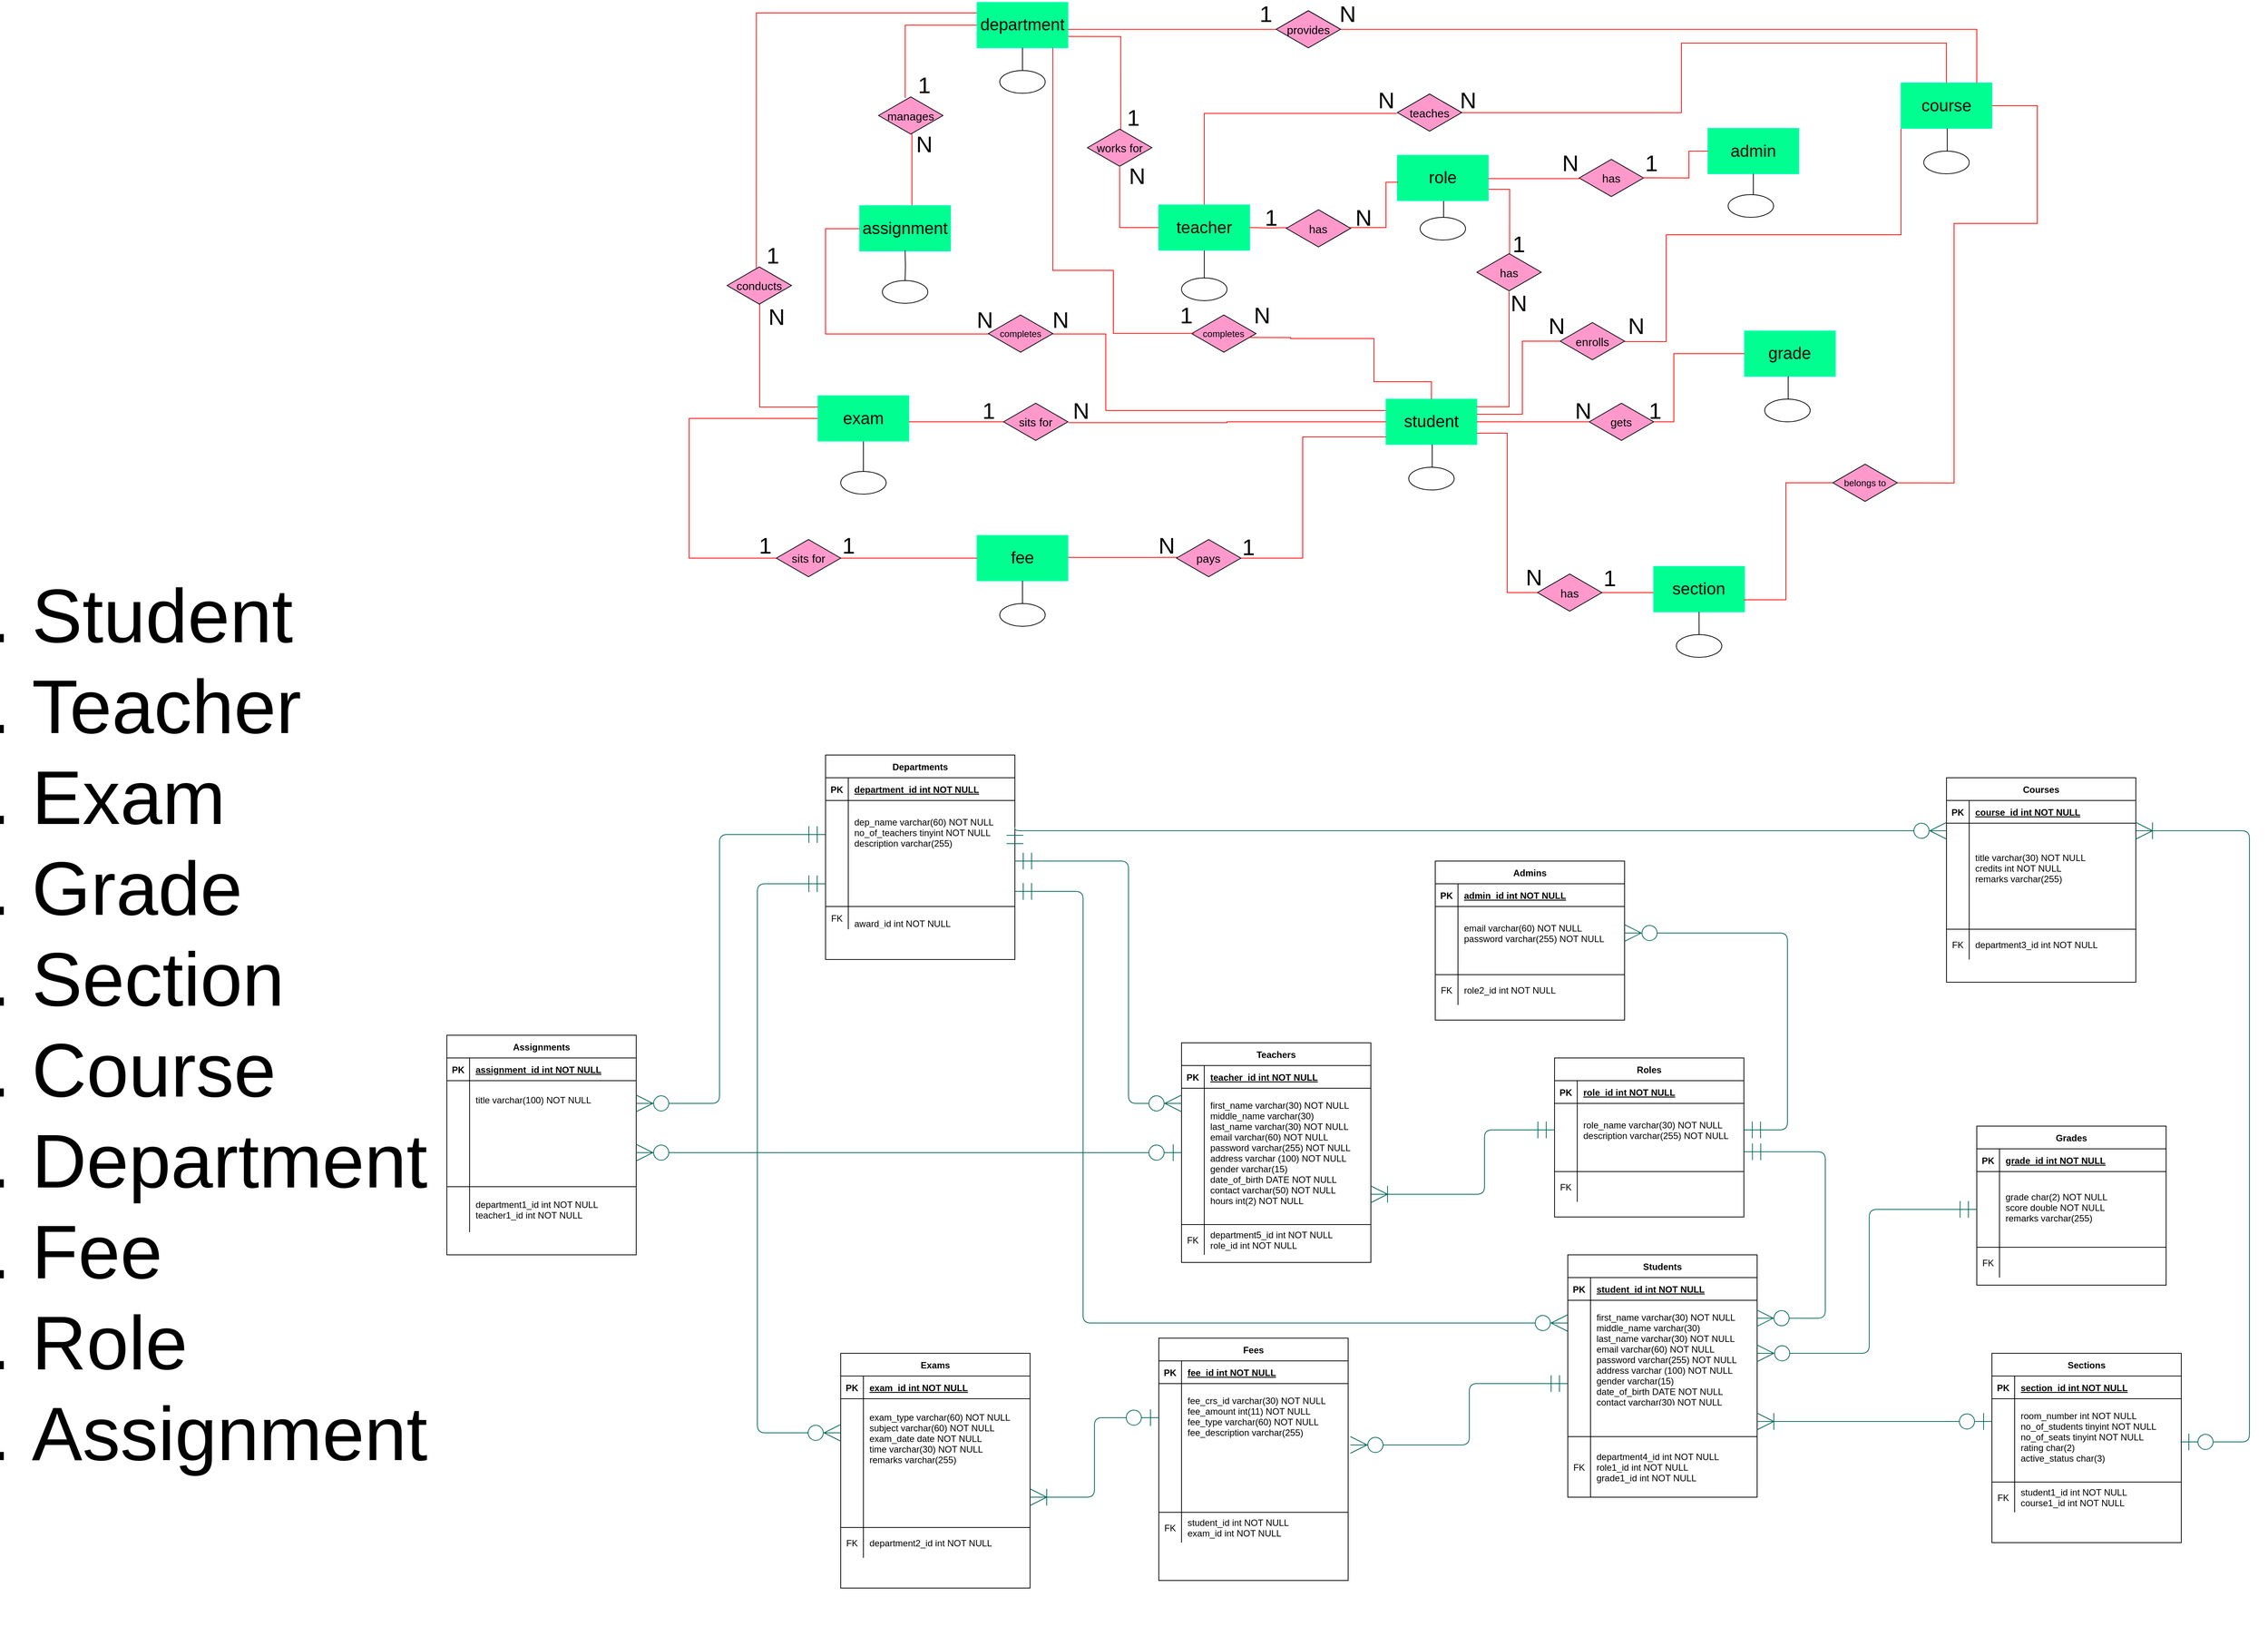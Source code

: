 <mxfile version="14.3.0" type="github">
  <diagram id="R2lEEEUBdFMjLlhIrx00" name="Page-1">
    <mxGraphModel dx="2568" dy="1588" grid="1" gridSize="10" guides="1" tooltips="1" connect="1" arrows="1" fold="1" page="1" pageScale="1" pageWidth="850" pageHeight="1100" math="0" shadow="0" extFonts="Permanent Marker^https://fonts.googleapis.com/css?family=Permanent+Marker">
      <root>
        <mxCell id="0" />
        <mxCell id="1" parent="0" />
        <mxCell id="iUx8JqUOxodGq8jO7WxM-53" style="edgeStyle=orthogonalEdgeStyle;rounded=0;orthogonalLoop=1;jettySize=auto;html=1;entryX=1;entryY=0.5;entryDx=0;entryDy=0;" parent="1" edge="1">
          <mxGeometry relative="1" as="geometry">
            <mxPoint x="500" y="505" as="sourcePoint" />
          </mxGeometry>
        </mxCell>
        <mxCell id="iUx8JqUOxodGq8jO7WxM-132" value="Courses" style="shape=table;startSize=30;container=1;collapsible=1;childLayout=tableLayout;fixedRows=1;rowLines=0;fontStyle=1;align=center;resizeLast=1;" parent="1" vertex="1">
          <mxGeometry x="1530" y="290" width="250" height="270" as="geometry" />
        </mxCell>
        <mxCell id="iUx8JqUOxodGq8jO7WxM-133" value="" style="shape=partialRectangle;collapsible=0;dropTarget=0;pointerEvents=0;fillColor=none;points=[[0,0.5],[1,0.5]];portConstraint=eastwest;top=0;left=0;right=0;bottom=1;" parent="iUx8JqUOxodGq8jO7WxM-132" vertex="1">
          <mxGeometry y="30" width="250" height="30" as="geometry" />
        </mxCell>
        <mxCell id="iUx8JqUOxodGq8jO7WxM-134" value="PK" style="shape=partialRectangle;overflow=hidden;connectable=0;fillColor=none;top=0;left=0;bottom=0;right=0;fontStyle=1;" parent="iUx8JqUOxodGq8jO7WxM-133" vertex="1">
          <mxGeometry width="30" height="30" as="geometry" />
        </mxCell>
        <mxCell id="iUx8JqUOxodGq8jO7WxM-135" value="course_id int NOT NULL " style="shape=partialRectangle;overflow=hidden;connectable=0;fillColor=none;top=0;left=0;bottom=0;right=0;align=left;spacingLeft=6;fontStyle=5;" parent="iUx8JqUOxodGq8jO7WxM-133" vertex="1">
          <mxGeometry x="30" width="220" height="30" as="geometry" />
        </mxCell>
        <mxCell id="iUx8JqUOxodGq8jO7WxM-136" value="" style="shape=partialRectangle;collapsible=0;dropTarget=0;pointerEvents=0;fillColor=none;points=[[0,0.5],[1,0.5]];portConstraint=eastwest;top=0;left=0;right=0;bottom=0;" parent="iUx8JqUOxodGq8jO7WxM-132" vertex="1">
          <mxGeometry y="60" width="250" height="90" as="geometry" />
        </mxCell>
        <mxCell id="iUx8JqUOxodGq8jO7WxM-137" value="" style="shape=partialRectangle;overflow=hidden;connectable=0;fillColor=none;top=0;left=0;bottom=0;right=0;" parent="iUx8JqUOxodGq8jO7WxM-136" vertex="1">
          <mxGeometry width="30" height="90" as="geometry" />
        </mxCell>
        <mxCell id="iUx8JqUOxodGq8jO7WxM-138" value="&#xa;&#xa;title varchar(30) NOT NULL&#xa;credits int NOT NULL&#xa;remarks varchar(255)" style="shape=partialRectangle;overflow=hidden;connectable=0;fillColor=none;top=0;left=0;bottom=0;right=0;align=left;spacingLeft=6;" parent="iUx8JqUOxodGq8jO7WxM-136" vertex="1">
          <mxGeometry x="30" width="220" height="90" as="geometry" />
        </mxCell>
        <mxCell id="iUx8JqUOxodGq8jO7WxM-139" value="" style="shape=partialRectangle;collapsible=0;dropTarget=0;pointerEvents=0;fillColor=none;points=[[0,0.5],[1,0.5]];portConstraint=eastwest;top=0;left=0;right=0;bottom=1;" parent="iUx8JqUOxodGq8jO7WxM-132" vertex="1">
          <mxGeometry y="150" width="250" height="50" as="geometry" />
        </mxCell>
        <mxCell id="iUx8JqUOxodGq8jO7WxM-140" value="" style="shape=partialRectangle;overflow=hidden;connectable=0;fillColor=none;top=0;left=0;bottom=0;right=0;fontStyle=1;" parent="iUx8JqUOxodGq8jO7WxM-139" vertex="1">
          <mxGeometry width="30" height="50" as="geometry" />
        </mxCell>
        <mxCell id="iUx8JqUOxodGq8jO7WxM-141" value="" style="shape=partialRectangle;overflow=hidden;connectable=0;fillColor=none;top=0;left=0;bottom=0;right=0;align=left;spacingLeft=6;fontStyle=5;" parent="iUx8JqUOxodGq8jO7WxM-139" vertex="1">
          <mxGeometry x="30" width="220" height="50" as="geometry" />
        </mxCell>
        <mxCell id="iUx8JqUOxodGq8jO7WxM-142" value="" style="shape=partialRectangle;collapsible=0;dropTarget=0;pointerEvents=0;fillColor=none;points=[[0,0.5],[1,0.5]];portConstraint=eastwest;top=0;left=0;right=0;bottom=0;" parent="iUx8JqUOxodGq8jO7WxM-132" vertex="1">
          <mxGeometry y="200" width="250" height="40" as="geometry" />
        </mxCell>
        <mxCell id="iUx8JqUOxodGq8jO7WxM-143" value="FK" style="shape=partialRectangle;overflow=hidden;connectable=0;fillColor=none;top=0;left=0;bottom=0;right=0;" parent="iUx8JqUOxodGq8jO7WxM-142" vertex="1">
          <mxGeometry width="30" height="40" as="geometry" />
        </mxCell>
        <mxCell id="iUx8JqUOxodGq8jO7WxM-144" value="department3_id int NOT NULL" style="shape=partialRectangle;overflow=hidden;connectable=0;fillColor=none;top=0;left=0;bottom=0;right=0;align=left;spacingLeft=6;" parent="iUx8JqUOxodGq8jO7WxM-142" vertex="1">
          <mxGeometry x="30" width="220" height="40" as="geometry" />
        </mxCell>
        <mxCell id="iUx8JqUOxodGq8jO7WxM-67" value="Assignments" style="shape=table;startSize=30;container=1;collapsible=1;childLayout=tableLayout;fixedRows=1;rowLines=0;fontStyle=1;align=center;resizeLast=1;" parent="1" vertex="1">
          <mxGeometry x="-450" y="630" width="250" height="290" as="geometry" />
        </mxCell>
        <mxCell id="iUx8JqUOxodGq8jO7WxM-68" value="" style="shape=partialRectangle;collapsible=0;dropTarget=0;pointerEvents=0;fillColor=none;points=[[0,0.5],[1,0.5]];portConstraint=eastwest;top=0;left=0;right=0;bottom=1;" parent="iUx8JqUOxodGq8jO7WxM-67" vertex="1">
          <mxGeometry y="30" width="250" height="30" as="geometry" />
        </mxCell>
        <mxCell id="iUx8JqUOxodGq8jO7WxM-69" value="PK" style="shape=partialRectangle;overflow=hidden;connectable=0;fillColor=none;top=0;left=0;bottom=0;right=0;fontStyle=1;" parent="iUx8JqUOxodGq8jO7WxM-68" vertex="1">
          <mxGeometry width="30" height="30" as="geometry" />
        </mxCell>
        <mxCell id="iUx8JqUOxodGq8jO7WxM-70" value="assignment_id int NOT NULL " style="shape=partialRectangle;overflow=hidden;connectable=0;fillColor=none;top=0;left=0;bottom=0;right=0;align=left;spacingLeft=6;fontStyle=5;" parent="iUx8JqUOxodGq8jO7WxM-68" vertex="1">
          <mxGeometry x="30" width="220" height="30" as="geometry" />
        </mxCell>
        <mxCell id="iUx8JqUOxodGq8jO7WxM-71" value="" style="shape=partialRectangle;collapsible=0;dropTarget=0;pointerEvents=0;fillColor=none;points=[[0,0.5],[1,0.5]];portConstraint=eastwest;top=0;left=0;right=0;bottom=0;" parent="iUx8JqUOxodGq8jO7WxM-67" vertex="1">
          <mxGeometry y="60" width="250" height="50" as="geometry" />
        </mxCell>
        <mxCell id="iUx8JqUOxodGq8jO7WxM-72" value="" style="shape=partialRectangle;overflow=hidden;connectable=0;fillColor=none;top=0;left=0;bottom=0;right=0;" parent="iUx8JqUOxodGq8jO7WxM-71" vertex="1">
          <mxGeometry width="30" height="50" as="geometry" />
        </mxCell>
        <mxCell id="iUx8JqUOxodGq8jO7WxM-73" value="title varchar(100) NOT NULL" style="shape=partialRectangle;overflow=hidden;connectable=0;fillColor=none;top=0;left=0;bottom=0;right=0;align=left;spacingLeft=6;" parent="iUx8JqUOxodGq8jO7WxM-71" vertex="1">
          <mxGeometry x="30" width="220" height="50" as="geometry" />
        </mxCell>
        <mxCell id="iUx8JqUOxodGq8jO7WxM-74" value="" style="shape=partialRectangle;collapsible=0;dropTarget=0;pointerEvents=0;fillColor=none;points=[[0,0.5],[1,0.5]];portConstraint=eastwest;top=0;left=0;right=0;bottom=1;" parent="iUx8JqUOxodGq8jO7WxM-67" vertex="1">
          <mxGeometry y="110" width="250" height="90" as="geometry" />
        </mxCell>
        <mxCell id="iUx8JqUOxodGq8jO7WxM-75" value="" style="shape=partialRectangle;overflow=hidden;connectable=0;fillColor=none;top=0;left=0;bottom=0;right=0;fontStyle=1;" parent="iUx8JqUOxodGq8jO7WxM-74" vertex="1">
          <mxGeometry width="30" height="90" as="geometry" />
        </mxCell>
        <mxCell id="iUx8JqUOxodGq8jO7WxM-76" value="" style="shape=partialRectangle;overflow=hidden;connectable=0;fillColor=none;top=0;left=0;bottom=0;right=0;align=left;spacingLeft=6;fontStyle=5;" parent="iUx8JqUOxodGq8jO7WxM-74" vertex="1">
          <mxGeometry x="30" width="220" height="90" as="geometry" />
        </mxCell>
        <mxCell id="iUx8JqUOxodGq8jO7WxM-77" value="" style="shape=partialRectangle;collapsible=0;dropTarget=0;pointerEvents=0;fillColor=none;points=[[0,0.5],[1,0.5]];portConstraint=eastwest;top=0;left=0;right=0;bottom=0;" parent="iUx8JqUOxodGq8jO7WxM-67" vertex="1">
          <mxGeometry y="200" width="250" height="60" as="geometry" />
        </mxCell>
        <mxCell id="iUx8JqUOxodGq8jO7WxM-78" value="" style="shape=partialRectangle;overflow=hidden;connectable=0;fillColor=none;top=0;left=0;bottom=0;right=0;" parent="iUx8JqUOxodGq8jO7WxM-77" vertex="1">
          <mxGeometry width="30" height="60" as="geometry" />
        </mxCell>
        <mxCell id="iUx8JqUOxodGq8jO7WxM-79" value="department1_id int NOT NULL&#xa;teacher1_id int NOT NULL" style="shape=partialRectangle;overflow=hidden;connectable=0;fillColor=none;top=0;left=0;bottom=0;right=0;align=left;spacingLeft=6;" parent="iUx8JqUOxodGq8jO7WxM-77" vertex="1">
          <mxGeometry x="30" width="220" height="60" as="geometry" />
        </mxCell>
        <mxCell id="iUx8JqUOxodGq8jO7WxM-54" value="Students" style="shape=table;startSize=30;container=1;collapsible=1;childLayout=tableLayout;fixedRows=1;rowLines=0;fontStyle=1;align=center;resizeLast=1;" parent="1" vertex="1">
          <mxGeometry x="1030" y="920" width="250" height="320" as="geometry" />
        </mxCell>
        <mxCell id="iUx8JqUOxodGq8jO7WxM-55" value="" style="shape=partialRectangle;collapsible=0;dropTarget=0;pointerEvents=0;fillColor=none;points=[[0,0.5],[1,0.5]];portConstraint=eastwest;top=0;left=0;right=0;bottom=1;" parent="iUx8JqUOxodGq8jO7WxM-54" vertex="1">
          <mxGeometry y="30" width="250" height="30" as="geometry" />
        </mxCell>
        <mxCell id="iUx8JqUOxodGq8jO7WxM-56" value="PK" style="shape=partialRectangle;overflow=hidden;connectable=0;fillColor=none;top=0;left=0;bottom=0;right=0;fontStyle=1;" parent="iUx8JqUOxodGq8jO7WxM-55" vertex="1">
          <mxGeometry width="30" height="30" as="geometry" />
        </mxCell>
        <mxCell id="iUx8JqUOxodGq8jO7WxM-57" value="student_id int NOT NULL " style="shape=partialRectangle;overflow=hidden;connectable=0;fillColor=none;top=0;left=0;bottom=0;right=0;align=left;spacingLeft=6;fontStyle=5;" parent="iUx8JqUOxodGq8jO7WxM-55" vertex="1">
          <mxGeometry x="30" width="220" height="30" as="geometry" />
        </mxCell>
        <mxCell id="iUx8JqUOxodGq8jO7WxM-58" value="" style="shape=partialRectangle;collapsible=0;dropTarget=0;pointerEvents=0;fillColor=none;points=[[0,0.5],[1,0.5]];portConstraint=eastwest;top=0;left=0;right=0;bottom=0;" parent="iUx8JqUOxodGq8jO7WxM-54" vertex="1">
          <mxGeometry y="60" width="250" height="140" as="geometry" />
        </mxCell>
        <mxCell id="iUx8JqUOxodGq8jO7WxM-59" value="" style="shape=partialRectangle;overflow=hidden;connectable=0;fillColor=none;top=0;left=0;bottom=0;right=0;" parent="iUx8JqUOxodGq8jO7WxM-58" vertex="1">
          <mxGeometry width="30" height="140" as="geometry" />
        </mxCell>
        <mxCell id="iUx8JqUOxodGq8jO7WxM-60" value="&#xa;first_name varchar(30) NOT NULL&#xa;middle_name varchar(30)&#xa;last_name varchar(30) NOT NULL&#xa;email varchar(60) NOT NULL&#xa;password varchar(255) NOT NULL&#xa;address varchar (100) NOT NULL&#xa;gender varchar(15)&#xa;date_of_birth DATE NOT NULL&#xa;contact varchar(30) NOT NULL&#xa;attendance varchar(10) NOT NULL&#xa;" style="shape=partialRectangle;overflow=hidden;connectable=0;fillColor=none;top=0;left=0;bottom=0;right=0;align=left;spacingLeft=6;" parent="iUx8JqUOxodGq8jO7WxM-58" vertex="1">
          <mxGeometry x="30" width="220" height="140" as="geometry" />
        </mxCell>
        <mxCell id="iUx8JqUOxodGq8jO7WxM-61" value="" style="shape=partialRectangle;collapsible=0;dropTarget=0;pointerEvents=0;fillColor=none;points=[[0,0.5],[1,0.5]];portConstraint=eastwest;top=0;left=0;right=0;bottom=1;" parent="iUx8JqUOxodGq8jO7WxM-54" vertex="1">
          <mxGeometry y="200" width="250" height="40" as="geometry" />
        </mxCell>
        <mxCell id="iUx8JqUOxodGq8jO7WxM-62" value="" style="shape=partialRectangle;overflow=hidden;connectable=0;fillColor=none;top=0;left=0;bottom=0;right=0;fontStyle=1;" parent="iUx8JqUOxodGq8jO7WxM-61" vertex="1">
          <mxGeometry width="30" height="40" as="geometry" />
        </mxCell>
        <mxCell id="iUx8JqUOxodGq8jO7WxM-63" value="" style="shape=partialRectangle;overflow=hidden;connectable=0;fillColor=none;top=0;left=0;bottom=0;right=0;align=left;spacingLeft=6;fontStyle=5;" parent="iUx8JqUOxodGq8jO7WxM-61" vertex="1">
          <mxGeometry x="30" width="220" height="40" as="geometry" />
        </mxCell>
        <mxCell id="iUx8JqUOxodGq8jO7WxM-64" value="" style="shape=partialRectangle;collapsible=0;dropTarget=0;pointerEvents=0;fillColor=none;points=[[0,0.5],[1,0.5]];portConstraint=eastwest;top=0;left=0;right=0;bottom=0;" parent="iUx8JqUOxodGq8jO7WxM-54" vertex="1">
          <mxGeometry y="240" width="250" height="80" as="geometry" />
        </mxCell>
        <mxCell id="iUx8JqUOxodGq8jO7WxM-65" value="FK" style="shape=partialRectangle;overflow=hidden;connectable=0;fillColor=none;top=0;left=0;bottom=0;right=0;" parent="iUx8JqUOxodGq8jO7WxM-64" vertex="1">
          <mxGeometry width="30" height="80" as="geometry" />
        </mxCell>
        <mxCell id="iUx8JqUOxodGq8jO7WxM-66" value="department4_id int NOT NULL&#xa;role1_id int NOT NULL&#xa;grade1_id int NOT NULL" style="shape=partialRectangle;overflow=hidden;connectable=0;fillColor=none;top=0;left=0;bottom=0;right=0;align=left;spacingLeft=6;" parent="iUx8JqUOxodGq8jO7WxM-64" vertex="1">
          <mxGeometry x="30" width="220" height="80" as="geometry" />
        </mxCell>
        <mxCell id="C-vyLk0tnHw3VtMMgP7b-23" value="Exams" style="shape=table;startSize=30;container=1;collapsible=1;childLayout=tableLayout;fixedRows=1;rowLines=0;fontStyle=1;align=center;resizeLast=1;" parent="1" vertex="1">
          <mxGeometry x="70" y="1050" width="250" height="310" as="geometry" />
        </mxCell>
        <mxCell id="C-vyLk0tnHw3VtMMgP7b-24" value="" style="shape=partialRectangle;collapsible=0;dropTarget=0;pointerEvents=0;fillColor=none;points=[[0,0.5],[1,0.5]];portConstraint=eastwest;top=0;left=0;right=0;bottom=1;" parent="C-vyLk0tnHw3VtMMgP7b-23" vertex="1">
          <mxGeometry y="30" width="250" height="30" as="geometry" />
        </mxCell>
        <mxCell id="C-vyLk0tnHw3VtMMgP7b-25" value="PK" style="shape=partialRectangle;overflow=hidden;connectable=0;fillColor=none;top=0;left=0;bottom=0;right=0;fontStyle=1;" parent="C-vyLk0tnHw3VtMMgP7b-24" vertex="1">
          <mxGeometry width="30" height="30" as="geometry" />
        </mxCell>
        <mxCell id="C-vyLk0tnHw3VtMMgP7b-26" value="exam_id int NOT NULL " style="shape=partialRectangle;overflow=hidden;connectable=0;fillColor=none;top=0;left=0;bottom=0;right=0;align=left;spacingLeft=6;fontStyle=5;" parent="C-vyLk0tnHw3VtMMgP7b-24" vertex="1">
          <mxGeometry x="30" width="220" height="30" as="geometry" />
        </mxCell>
        <mxCell id="C-vyLk0tnHw3VtMMgP7b-27" value="" style="shape=partialRectangle;collapsible=0;dropTarget=0;pointerEvents=0;fillColor=none;points=[[0,0.5],[1,0.5]];portConstraint=eastwest;top=0;left=0;right=0;bottom=0;" parent="C-vyLk0tnHw3VtMMgP7b-23" vertex="1">
          <mxGeometry y="60" width="250" height="90" as="geometry" />
        </mxCell>
        <mxCell id="C-vyLk0tnHw3VtMMgP7b-28" value="" style="shape=partialRectangle;overflow=hidden;connectable=0;fillColor=none;top=0;left=0;bottom=0;right=0;" parent="C-vyLk0tnHw3VtMMgP7b-27" vertex="1">
          <mxGeometry width="30" height="90" as="geometry" />
        </mxCell>
        <mxCell id="C-vyLk0tnHw3VtMMgP7b-29" value="&#xa;exam_type varchar(60) NOT NULL&#xa;subject varchar(60) NOT NULL&#xa;exam_date date NOT NULL&#xa;time varchar(30) NOT NULL&#xa;remarks varchar(255)" style="shape=partialRectangle;overflow=hidden;connectable=0;fillColor=none;top=0;left=0;bottom=0;right=0;align=left;spacingLeft=6;" parent="C-vyLk0tnHw3VtMMgP7b-27" vertex="1">
          <mxGeometry x="30" width="220" height="90" as="geometry" />
        </mxCell>
        <mxCell id="iUx8JqUOxodGq8jO7WxM-3" value="" style="shape=partialRectangle;collapsible=0;dropTarget=0;pointerEvents=0;fillColor=none;points=[[0,0.5],[1,0.5]];portConstraint=eastwest;top=0;left=0;right=0;bottom=1;" parent="C-vyLk0tnHw3VtMMgP7b-23" vertex="1">
          <mxGeometry y="150" width="250" height="80" as="geometry" />
        </mxCell>
        <mxCell id="iUx8JqUOxodGq8jO7WxM-4" value="" style="shape=partialRectangle;overflow=hidden;connectable=0;fillColor=none;top=0;left=0;bottom=0;right=0;fontStyle=1;" parent="iUx8JqUOxodGq8jO7WxM-3" vertex="1">
          <mxGeometry width="30" height="80" as="geometry" />
        </mxCell>
        <mxCell id="iUx8JqUOxodGq8jO7WxM-5" value="" style="shape=partialRectangle;overflow=hidden;connectable=0;fillColor=none;top=0;left=0;bottom=0;right=0;align=left;spacingLeft=6;fontStyle=5;" parent="iUx8JqUOxodGq8jO7WxM-3" vertex="1">
          <mxGeometry x="30" width="220" height="80" as="geometry" />
        </mxCell>
        <mxCell id="iUx8JqUOxodGq8jO7WxM-6" value="" style="shape=partialRectangle;collapsible=0;dropTarget=0;pointerEvents=0;fillColor=none;points=[[0,0.5],[1,0.5]];portConstraint=eastwest;top=0;left=0;right=0;bottom=0;" parent="C-vyLk0tnHw3VtMMgP7b-23" vertex="1">
          <mxGeometry y="230" width="250" height="40" as="geometry" />
        </mxCell>
        <mxCell id="iUx8JqUOxodGq8jO7WxM-7" value="FK" style="shape=partialRectangle;overflow=hidden;connectable=0;fillColor=none;top=0;left=0;bottom=0;right=0;" parent="iUx8JqUOxodGq8jO7WxM-6" vertex="1">
          <mxGeometry width="30" height="40" as="geometry" />
        </mxCell>
        <mxCell id="iUx8JqUOxodGq8jO7WxM-8" value="department2_id int NOT NULL" style="shape=partialRectangle;overflow=hidden;connectable=0;fillColor=none;top=0;left=0;bottom=0;right=0;align=left;spacingLeft=6;" parent="iUx8JqUOxodGq8jO7WxM-6" vertex="1">
          <mxGeometry x="30" width="220" height="40" as="geometry" />
        </mxCell>
        <mxCell id="iUx8JqUOxodGq8jO7WxM-93" value="Grades" style="shape=table;startSize=30;container=1;collapsible=1;childLayout=tableLayout;fixedRows=1;rowLines=0;fontStyle=1;align=center;resizeLast=1;" parent="1" vertex="1">
          <mxGeometry x="1570" y="750" width="250" height="210" as="geometry" />
        </mxCell>
        <mxCell id="iUx8JqUOxodGq8jO7WxM-94" value="" style="shape=partialRectangle;collapsible=0;dropTarget=0;pointerEvents=0;fillColor=none;points=[[0,0.5],[1,0.5]];portConstraint=eastwest;top=0;left=0;right=0;bottom=1;" parent="iUx8JqUOxodGq8jO7WxM-93" vertex="1">
          <mxGeometry y="30" width="250" height="30" as="geometry" />
        </mxCell>
        <mxCell id="iUx8JqUOxodGq8jO7WxM-95" value="PK" style="shape=partialRectangle;overflow=hidden;connectable=0;fillColor=none;top=0;left=0;bottom=0;right=0;fontStyle=1;" parent="iUx8JqUOxodGq8jO7WxM-94" vertex="1">
          <mxGeometry width="30" height="30" as="geometry" />
        </mxCell>
        <mxCell id="iUx8JqUOxodGq8jO7WxM-96" value="grade_id int NOT NULL " style="shape=partialRectangle;overflow=hidden;connectable=0;fillColor=none;top=0;left=0;bottom=0;right=0;align=left;spacingLeft=6;fontStyle=5;" parent="iUx8JqUOxodGq8jO7WxM-94" vertex="1">
          <mxGeometry x="30" width="220" height="30" as="geometry" />
        </mxCell>
        <mxCell id="iUx8JqUOxodGq8jO7WxM-97" value="" style="shape=partialRectangle;collapsible=0;dropTarget=0;pointerEvents=0;fillColor=none;points=[[0,0.5],[1,0.5]];portConstraint=eastwest;top=0;left=0;right=0;bottom=0;" parent="iUx8JqUOxodGq8jO7WxM-93" vertex="1">
          <mxGeometry y="60" width="250" height="80" as="geometry" />
        </mxCell>
        <mxCell id="iUx8JqUOxodGq8jO7WxM-98" value="" style="shape=partialRectangle;overflow=hidden;connectable=0;fillColor=none;top=0;left=0;bottom=0;right=0;" parent="iUx8JqUOxodGq8jO7WxM-97" vertex="1">
          <mxGeometry width="30" height="80" as="geometry" />
        </mxCell>
        <mxCell id="iUx8JqUOxodGq8jO7WxM-99" value="&#xa;grade char(2) NOT NULL&#xa;score double NOT NULL&#xa;remarks varchar(255)" style="shape=partialRectangle;overflow=hidden;connectable=0;fillColor=none;top=0;left=0;bottom=0;right=0;align=left;spacingLeft=6;" parent="iUx8JqUOxodGq8jO7WxM-97" vertex="1">
          <mxGeometry x="30" width="220" height="80" as="geometry" />
        </mxCell>
        <mxCell id="iUx8JqUOxodGq8jO7WxM-100" value="" style="shape=partialRectangle;collapsible=0;dropTarget=0;pointerEvents=0;fillColor=none;points=[[0,0.5],[1,0.5]];portConstraint=eastwest;top=0;left=0;right=0;bottom=1;" parent="iUx8JqUOxodGq8jO7WxM-93" vertex="1">
          <mxGeometry y="140" width="250" height="20" as="geometry" />
        </mxCell>
        <mxCell id="iUx8JqUOxodGq8jO7WxM-101" value="" style="shape=partialRectangle;overflow=hidden;connectable=0;fillColor=none;top=0;left=0;bottom=0;right=0;fontStyle=1;" parent="iUx8JqUOxodGq8jO7WxM-100" vertex="1">
          <mxGeometry width="30" height="20" as="geometry" />
        </mxCell>
        <mxCell id="iUx8JqUOxodGq8jO7WxM-102" value="" style="shape=partialRectangle;overflow=hidden;connectable=0;fillColor=none;top=0;left=0;bottom=0;right=0;align=left;spacingLeft=6;fontStyle=5;" parent="iUx8JqUOxodGq8jO7WxM-100" vertex="1">
          <mxGeometry x="30" width="220" height="20" as="geometry" />
        </mxCell>
        <mxCell id="iUx8JqUOxodGq8jO7WxM-103" value="" style="shape=partialRectangle;collapsible=0;dropTarget=0;pointerEvents=0;fillColor=none;points=[[0,0.5],[1,0.5]];portConstraint=eastwest;top=0;left=0;right=0;bottom=0;" parent="iUx8JqUOxodGq8jO7WxM-93" vertex="1">
          <mxGeometry y="160" width="250" height="40" as="geometry" />
        </mxCell>
        <mxCell id="iUx8JqUOxodGq8jO7WxM-104" value="FK" style="shape=partialRectangle;overflow=hidden;connectable=0;fillColor=none;top=0;left=0;bottom=0;right=0;" parent="iUx8JqUOxodGq8jO7WxM-103" vertex="1">
          <mxGeometry width="30" height="40" as="geometry" />
        </mxCell>
        <mxCell id="iUx8JqUOxodGq8jO7WxM-105" value="" style="shape=partialRectangle;overflow=hidden;connectable=0;fillColor=none;top=0;left=0;bottom=0;right=0;align=left;spacingLeft=6;" parent="iUx8JqUOxodGq8jO7WxM-103" vertex="1">
          <mxGeometry x="30" width="220" height="40" as="geometry" />
        </mxCell>
        <mxCell id="vwP7jcwvPI8obTkq59mR-201" style="edgeStyle=orthogonalEdgeStyle;curved=0;rounded=1;sketch=0;orthogonalLoop=1;jettySize=auto;html=1;startArrow=ERzeroToMany;startFill=1;startSize=20;endArrow=ERmandOne;endFill=0;endSize=20;strokeColor=#006658;fillColor=#21C0A5;fontColor=#5C5C5C;exitX=1.012;exitY=0.9;exitDx=0;exitDy=0;exitPerimeter=0;" parent="1" source="iUx8JqUOxodGq8jO7WxM-110" target="iUx8JqUOxodGq8jO7WxM-58" edge="1">
          <mxGeometry relative="1" as="geometry">
            <mxPoint x="740" y="1180" as="sourcePoint" />
            <Array as="points">
              <mxPoint x="900" y="1171" />
              <mxPoint x="900" y="1090" />
            </Array>
          </mxGeometry>
        </mxCell>
        <mxCell id="iUx8JqUOxodGq8jO7WxM-106" value="Fees" style="shape=table;startSize=30;container=1;collapsible=1;childLayout=tableLayout;fixedRows=1;rowLines=0;fontStyle=1;align=center;resizeLast=1;" parent="1" vertex="1">
          <mxGeometry x="490" y="1030" width="250" height="320" as="geometry" />
        </mxCell>
        <mxCell id="iUx8JqUOxodGq8jO7WxM-107" value="" style="shape=partialRectangle;collapsible=0;dropTarget=0;pointerEvents=0;fillColor=none;points=[[0,0.5],[1,0.5]];portConstraint=eastwest;top=0;left=0;right=0;bottom=1;" parent="iUx8JqUOxodGq8jO7WxM-106" vertex="1">
          <mxGeometry y="30" width="250" height="30" as="geometry" />
        </mxCell>
        <mxCell id="iUx8JqUOxodGq8jO7WxM-108" value="PK" style="shape=partialRectangle;overflow=hidden;connectable=0;fillColor=none;top=0;left=0;bottom=0;right=0;fontStyle=1;" parent="iUx8JqUOxodGq8jO7WxM-107" vertex="1">
          <mxGeometry width="30" height="30" as="geometry" />
        </mxCell>
        <mxCell id="iUx8JqUOxodGq8jO7WxM-109" value="fee_id int NOT NULL " style="shape=partialRectangle;overflow=hidden;connectable=0;fillColor=none;top=0;left=0;bottom=0;right=0;align=left;spacingLeft=6;fontStyle=5;" parent="iUx8JqUOxodGq8jO7WxM-107" vertex="1">
          <mxGeometry x="30" width="220" height="30" as="geometry" />
        </mxCell>
        <mxCell id="iUx8JqUOxodGq8jO7WxM-110" value="" style="shape=partialRectangle;collapsible=0;dropTarget=0;pointerEvents=0;fillColor=none;points=[[0,0.5],[1,0.5]];portConstraint=eastwest;top=0;left=0;right=0;bottom=0;" parent="iUx8JqUOxodGq8jO7WxM-106" vertex="1">
          <mxGeometry y="60" width="250" height="90" as="geometry" />
        </mxCell>
        <mxCell id="iUx8JqUOxodGq8jO7WxM-111" value="" style="shape=partialRectangle;overflow=hidden;connectable=0;fillColor=none;top=0;left=0;bottom=0;right=0;" parent="iUx8JqUOxodGq8jO7WxM-110" vertex="1">
          <mxGeometry width="30" height="90" as="geometry" />
        </mxCell>
        <mxCell id="iUx8JqUOxodGq8jO7WxM-112" value="&#xa;fee_crs_id varchar(30) NOT NULL&#xa;fee_amount int(11) NOT NULL&#xa;fee_type varchar(60) NOT NULL&#xa;fee_description varchar(255)&#xa;&#xa;" style="shape=partialRectangle;overflow=hidden;connectable=0;fillColor=none;top=0;left=0;bottom=0;right=0;align=left;spacingLeft=6;" parent="iUx8JqUOxodGq8jO7WxM-110" vertex="1">
          <mxGeometry x="30" width="220" height="90" as="geometry" />
        </mxCell>
        <mxCell id="iUx8JqUOxodGq8jO7WxM-113" value="" style="shape=partialRectangle;collapsible=0;dropTarget=0;pointerEvents=0;fillColor=none;points=[[0,0.5],[1,0.5]];portConstraint=eastwest;top=0;left=0;right=0;bottom=1;" parent="iUx8JqUOxodGq8jO7WxM-106" vertex="1">
          <mxGeometry y="150" width="250" height="80" as="geometry" />
        </mxCell>
        <mxCell id="iUx8JqUOxodGq8jO7WxM-114" value="" style="shape=partialRectangle;overflow=hidden;connectable=0;fillColor=none;top=0;left=0;bottom=0;right=0;fontStyle=1;" parent="iUx8JqUOxodGq8jO7WxM-113" vertex="1">
          <mxGeometry width="30" height="80" as="geometry" />
        </mxCell>
        <mxCell id="iUx8JqUOxodGq8jO7WxM-115" value="" style="shape=partialRectangle;overflow=hidden;connectable=0;fillColor=none;top=0;left=0;bottom=0;right=0;align=left;spacingLeft=6;fontStyle=5;" parent="iUx8JqUOxodGq8jO7WxM-113" vertex="1">
          <mxGeometry x="30" width="220" height="80" as="geometry" />
        </mxCell>
        <mxCell id="iUx8JqUOxodGq8jO7WxM-116" value="" style="shape=partialRectangle;collapsible=0;dropTarget=0;pointerEvents=0;fillColor=none;points=[[0,0.5],[1,0.5]];portConstraint=eastwest;top=0;left=0;right=0;bottom=0;" parent="iUx8JqUOxodGq8jO7WxM-106" vertex="1">
          <mxGeometry y="230" width="250" height="40" as="geometry" />
        </mxCell>
        <mxCell id="iUx8JqUOxodGq8jO7WxM-117" value="FK" style="shape=partialRectangle;overflow=hidden;connectable=0;fillColor=none;top=0;left=0;bottom=0;right=0;" parent="iUx8JqUOxodGq8jO7WxM-116" vertex="1">
          <mxGeometry width="30" height="40" as="geometry" />
        </mxCell>
        <mxCell id="iUx8JqUOxodGq8jO7WxM-118" value="student_id int NOT NULL&#xa;exam_id int NOT NULL" style="shape=partialRectangle;overflow=hidden;connectable=0;fillColor=none;top=0;left=0;bottom=0;right=0;align=left;spacingLeft=6;" parent="iUx8JqUOxodGq8jO7WxM-116" vertex="1">
          <mxGeometry x="30" width="220" height="40" as="geometry" />
        </mxCell>
        <mxCell id="iUx8JqUOxodGq8jO7WxM-80" value="Teachers" style="shape=table;startSize=30;container=1;collapsible=1;childLayout=tableLayout;fixedRows=1;rowLines=0;fontStyle=1;align=center;resizeLast=1;" parent="1" vertex="1">
          <mxGeometry x="520" y="640" width="250" height="290" as="geometry" />
        </mxCell>
        <mxCell id="iUx8JqUOxodGq8jO7WxM-81" value="" style="shape=partialRectangle;collapsible=0;dropTarget=0;pointerEvents=0;fillColor=none;points=[[0,0.5],[1,0.5]];portConstraint=eastwest;top=0;left=0;right=0;bottom=1;" parent="iUx8JqUOxodGq8jO7WxM-80" vertex="1">
          <mxGeometry y="30" width="250" height="30" as="geometry" />
        </mxCell>
        <mxCell id="iUx8JqUOxodGq8jO7WxM-82" value="PK" style="shape=partialRectangle;overflow=hidden;connectable=0;fillColor=none;top=0;left=0;bottom=0;right=0;fontStyle=1;" parent="iUx8JqUOxodGq8jO7WxM-81" vertex="1">
          <mxGeometry width="30" height="30" as="geometry" />
        </mxCell>
        <mxCell id="iUx8JqUOxodGq8jO7WxM-83" value="teacher_id int NOT NULL " style="shape=partialRectangle;overflow=hidden;connectable=0;fillColor=none;top=0;left=0;bottom=0;right=0;align=left;spacingLeft=6;fontStyle=5;" parent="iUx8JqUOxodGq8jO7WxM-81" vertex="1">
          <mxGeometry x="30" width="220" height="30" as="geometry" />
        </mxCell>
        <mxCell id="iUx8JqUOxodGq8jO7WxM-84" value="" style="shape=partialRectangle;collapsible=0;dropTarget=0;pointerEvents=0;fillColor=none;points=[[0,0.5],[1,0.5]];portConstraint=eastwest;top=0;left=0;right=0;bottom=0;" parent="iUx8JqUOxodGq8jO7WxM-80" vertex="1">
          <mxGeometry y="60" width="250" height="160" as="geometry" />
        </mxCell>
        <mxCell id="iUx8JqUOxodGq8jO7WxM-85" value="" style="shape=partialRectangle;overflow=hidden;connectable=0;fillColor=none;top=0;left=0;bottom=0;right=0;" parent="iUx8JqUOxodGq8jO7WxM-84" vertex="1">
          <mxGeometry width="30" height="160" as="geometry" />
        </mxCell>
        <mxCell id="iUx8JqUOxodGq8jO7WxM-86" value="&#xa;first_name varchar(30) NOT NULL&#xa;middle_name varchar(30)&#xa;last_name varchar(30) NOT NULL&#xa;email varchar(60) NOT NULL&#xa;password varchar(255) NOT NULL&#xa;address varchar (100) NOT NULL&#xa;gender varchar(15)&#xa;date_of_birth DATE NOT NULL&#xa;contact varchar(50) NOT NULL&#xa;hours int(2) NOT NULL&#xa;&#xa;" style="shape=partialRectangle;overflow=hidden;connectable=0;fillColor=none;top=0;left=0;bottom=0;right=0;align=left;spacingLeft=6;" parent="iUx8JqUOxodGq8jO7WxM-84" vertex="1">
          <mxGeometry x="30" width="220" height="160" as="geometry" />
        </mxCell>
        <mxCell id="iUx8JqUOxodGq8jO7WxM-87" value="" style="shape=partialRectangle;collapsible=0;dropTarget=0;pointerEvents=0;fillColor=none;points=[[0,0.5],[1,0.5]];portConstraint=eastwest;top=0;left=0;right=0;bottom=1;" parent="iUx8JqUOxodGq8jO7WxM-80" vertex="1">
          <mxGeometry y="220" width="250" height="20" as="geometry" />
        </mxCell>
        <mxCell id="iUx8JqUOxodGq8jO7WxM-88" value="" style="shape=partialRectangle;overflow=hidden;connectable=0;fillColor=none;top=0;left=0;bottom=0;right=0;fontStyle=1;" parent="iUx8JqUOxodGq8jO7WxM-87" vertex="1">
          <mxGeometry width="30" height="20" as="geometry" />
        </mxCell>
        <mxCell id="iUx8JqUOxodGq8jO7WxM-89" value="" style="shape=partialRectangle;overflow=hidden;connectable=0;fillColor=none;top=0;left=0;bottom=0;right=0;align=left;spacingLeft=6;fontStyle=5;" parent="iUx8JqUOxodGq8jO7WxM-87" vertex="1">
          <mxGeometry x="30" width="220" height="20" as="geometry" />
        </mxCell>
        <mxCell id="iUx8JqUOxodGq8jO7WxM-90" value="" style="shape=partialRectangle;collapsible=0;dropTarget=0;pointerEvents=0;fillColor=none;points=[[0,0.5],[1,0.5]];portConstraint=eastwest;top=0;left=0;right=0;bottom=0;" parent="iUx8JqUOxodGq8jO7WxM-80" vertex="1">
          <mxGeometry y="240" width="250" height="40" as="geometry" />
        </mxCell>
        <mxCell id="iUx8JqUOxodGq8jO7WxM-91" value="FK" style="shape=partialRectangle;overflow=hidden;connectable=0;fillColor=none;top=0;left=0;bottom=0;right=0;" parent="iUx8JqUOxodGq8jO7WxM-90" vertex="1">
          <mxGeometry width="30" height="40" as="geometry" />
        </mxCell>
        <mxCell id="iUx8JqUOxodGq8jO7WxM-92" value="department5_id int NOT NULL&#xa;role_id int NOT NULL" style="shape=partialRectangle;overflow=hidden;connectable=0;fillColor=none;top=0;left=0;bottom=0;right=0;align=left;spacingLeft=6;" parent="iUx8JqUOxodGq8jO7WxM-90" vertex="1">
          <mxGeometry x="30" width="220" height="40" as="geometry" />
        </mxCell>
        <mxCell id="o4nN3gL4ciMsrA1vHolH-40" style="edgeStyle=orthogonalEdgeStyle;rounded=0;orthogonalLoop=1;jettySize=auto;html=1;endArrow=none;endFill=0;entryX=0.03;entryY=0.479;entryDx=0;entryDy=0;entryPerimeter=0;strokeColor=#FF0000;" parent="1" source="o4nN3gL4ciMsrA1vHolH-1" target="o4nN3gL4ciMsrA1vHolH-32" edge="1">
          <mxGeometry relative="1" as="geometry">
            <mxPoint x="473.35" y="-20" as="targetPoint" />
            <Array as="points">
              <mxPoint x="423.35" y="-1" />
              <mxPoint x="423.35" y="-1" />
            </Array>
          </mxGeometry>
        </mxCell>
        <mxCell id="o4nN3gL4ciMsrA1vHolH-1" value="&lt;font style=&quot;font-size: 22px&quot;&gt;fee&lt;/font&gt;" style="rounded=0;whiteSpace=wrap;html=1;strokeColor=#00FFC3;fillColor=#00FF90;" parent="1" vertex="1">
          <mxGeometry x="250.0" y="-30" width="120" height="60" as="geometry" />
        </mxCell>
        <mxCell id="vwP7jcwvPI8obTkq59mR-17" style="edgeStyle=orthogonalEdgeStyle;rounded=0;orthogonalLoop=1;jettySize=auto;html=1;entryX=0.5;entryY=1;entryDx=0;entryDy=0;endArrow=none;endFill=0;" parent="1" source="o4nN3gL4ciMsrA1vHolH-2" target="o4nN3gL4ciMsrA1vHolH-1" edge="1">
          <mxGeometry relative="1" as="geometry" />
        </mxCell>
        <mxCell id="o4nN3gL4ciMsrA1vHolH-2" value="" style="ellipse;whiteSpace=wrap;html=1;" parent="1" vertex="1">
          <mxGeometry x="280" y="60" width="60" height="30" as="geometry" />
        </mxCell>
        <mxCell id="vwP7jcwvPI8obTkq59mR-42" style="edgeStyle=orthogonalEdgeStyle;rounded=0;orthogonalLoop=1;jettySize=auto;html=1;exitX=0;exitY=0.25;exitDx=0;exitDy=0;entryX=0.486;entryY=0.915;entryDx=0;entryDy=0;entryPerimeter=0;endArrow=none;endFill=0;strokeColor=#FF0000;" parent="1" source="o4nN3gL4ciMsrA1vHolH-9" target="vwP7jcwvPI8obTkq59mR-41" edge="1">
          <mxGeometry relative="1" as="geometry">
            <Array as="points">
              <mxPoint x="420" y="-195" />
              <mxPoint x="420" y="-296" />
              <mxPoint x="306" y="-296" />
            </Array>
          </mxGeometry>
        </mxCell>
        <mxCell id="o4nN3gL4ciMsrA1vHolH-9" value="&lt;font style=&quot;font-size: 22px&quot;&gt;student&lt;/font&gt;" style="rounded=0;whiteSpace=wrap;html=1;strokeColor=#00FFC3;fillColor=#00FF90;" parent="1" vertex="1">
          <mxGeometry x="790" y="-210" width="120" height="60" as="geometry" />
        </mxCell>
        <mxCell id="o4nN3gL4ciMsrA1vHolH-10" value="" style="ellipse;whiteSpace=wrap;html=1;" parent="1" vertex="1">
          <mxGeometry x="820" y="-120" width="60" height="30" as="geometry" />
        </mxCell>
        <mxCell id="o4nN3gL4ciMsrA1vHolH-11" value="" style="endArrow=none;html=1;" parent="1" edge="1">
          <mxGeometry width="50" height="50" relative="1" as="geometry">
            <mxPoint x="851" y="-120" as="sourcePoint" />
            <mxPoint x="851" y="-150" as="targetPoint" />
          </mxGeometry>
        </mxCell>
        <mxCell id="o4nN3gL4ciMsrA1vHolH-12" value="&lt;font style=&quot;font-size: 22px&quot;&gt;grade&lt;/font&gt;" style="rounded=0;whiteSpace=wrap;html=1;strokeColor=#00FFC3;fillColor=#00FF90;" parent="1" vertex="1">
          <mxGeometry x="1263.33" y="-300" width="120" height="60" as="geometry" />
        </mxCell>
        <mxCell id="o4nN3gL4ciMsrA1vHolH-13" value="" style="ellipse;whiteSpace=wrap;html=1;" parent="1" vertex="1">
          <mxGeometry x="1290" y="-210" width="60" height="30" as="geometry" />
        </mxCell>
        <mxCell id="o4nN3gL4ciMsrA1vHolH-14" value="" style="endArrow=none;html=1;" parent="1" edge="1">
          <mxGeometry width="50" height="50" relative="1" as="geometry">
            <mxPoint x="1321" y="-210" as="sourcePoint" />
            <mxPoint x="1321" y="-240" as="targetPoint" />
          </mxGeometry>
        </mxCell>
        <mxCell id="zImw0tvs7Qq5Fl3lEgw--13" style="edgeStyle=orthogonalEdgeStyle;rounded=0;orthogonalLoop=1;jettySize=auto;html=1;exitX=0;exitY=0.75;exitDx=0;exitDy=0;endArrow=none;endFill=0;strokeColor=#FF0000;" parent="1" source="o4nN3gL4ciMsrA1vHolH-15" target="zImw0tvs7Qq5Fl3lEgw--7" edge="1">
          <mxGeometry relative="1" as="geometry">
            <Array as="points">
              <mxPoint x="1160" y="-427" />
              <mxPoint x="1160" y="-286" />
            </Array>
          </mxGeometry>
        </mxCell>
        <mxCell id="o4nN3gL4ciMsrA1vHolH-15" value="&lt;font style=&quot;font-size: 22px&quot;&gt;course&lt;/font&gt;" style="rounded=0;whiteSpace=wrap;html=1;strokeColor=#00FFC3;fillColor=#00FF90;" parent="1" vertex="1">
          <mxGeometry x="1470" y="-627.5" width="120" height="60" as="geometry" />
        </mxCell>
        <mxCell id="o4nN3gL4ciMsrA1vHolH-16" value="" style="ellipse;whiteSpace=wrap;html=1;" parent="1" vertex="1">
          <mxGeometry x="1500" y="-537.5" width="60" height="30" as="geometry" />
        </mxCell>
        <mxCell id="o4nN3gL4ciMsrA1vHolH-17" value="" style="endArrow=none;html=1;" parent="1" edge="1">
          <mxGeometry width="50" height="50" relative="1" as="geometry">
            <mxPoint x="1531" y="-537.5" as="sourcePoint" />
            <mxPoint x="1531" y="-567.5" as="targetPoint" />
          </mxGeometry>
        </mxCell>
        <mxCell id="o4nN3gL4ciMsrA1vHolH-18" value="&lt;font style=&quot;font-size: 22px&quot;&gt;section&lt;/font&gt;" style="rounded=0;whiteSpace=wrap;html=1;strokeColor=#00FFC3;fillColor=#00FF90;" parent="1" vertex="1">
          <mxGeometry x="1143.33" y="11" width="120" height="60" as="geometry" />
        </mxCell>
        <mxCell id="zImw0tvs7Qq5Fl3lEgw--21" value="" style="edgeStyle=orthogonalEdgeStyle;rounded=0;orthogonalLoop=1;jettySize=auto;html=1;endArrow=none;endFill=0;" parent="1" source="o4nN3gL4ciMsrA1vHolH-19" target="o4nN3gL4ciMsrA1vHolH-18" edge="1">
          <mxGeometry relative="1" as="geometry" />
        </mxCell>
        <mxCell id="o4nN3gL4ciMsrA1vHolH-19" value="" style="ellipse;whiteSpace=wrap;html=1;" parent="1" vertex="1">
          <mxGeometry x="1173.33" y="101" width="60" height="30" as="geometry" />
        </mxCell>
        <mxCell id="o4nN3gL4ciMsrA1vHolH-57" style="edgeStyle=orthogonalEdgeStyle;rounded=0;orthogonalLoop=1;jettySize=auto;html=1;exitX=0.5;exitY=0;exitDx=0;exitDy=0;entryX=-0.007;entryY=0.521;entryDx=0;entryDy=0;entryPerimeter=0;endArrow=none;endFill=0;strokeColor=#FF0000;" parent="1" source="o4nN3gL4ciMsrA1vHolH-21" target="o4nN3gL4ciMsrA1vHolH-56" edge="1">
          <mxGeometry relative="1" as="geometry" />
        </mxCell>
        <mxCell id="o4nN3gL4ciMsrA1vHolH-66" value="" style="edgeStyle=orthogonalEdgeStyle;rounded=0;orthogonalLoop=1;jettySize=auto;html=1;endArrow=none;endFill=0;" parent="1" source="o4nN3gL4ciMsrA1vHolH-21" target="o4nN3gL4ciMsrA1vHolH-22" edge="1">
          <mxGeometry relative="1" as="geometry" />
        </mxCell>
        <mxCell id="o4nN3gL4ciMsrA1vHolH-21" value="&lt;font style=&quot;font-size: 22px&quot;&gt;teacher&lt;/font&gt;" style="rounded=0;whiteSpace=wrap;html=1;strokeColor=#00FFC3;fillColor=#00FF90;" parent="1" vertex="1">
          <mxGeometry x="490" y="-466.5" width="120" height="60" as="geometry" />
        </mxCell>
        <mxCell id="o4nN3gL4ciMsrA1vHolH-22" value="" style="ellipse;whiteSpace=wrap;html=1;" parent="1" vertex="1">
          <mxGeometry x="520" y="-370" width="60" height="30" as="geometry" />
        </mxCell>
        <mxCell id="o4nN3gL4ciMsrA1vHolH-28" value="" style="endArrow=none;html=1;" parent="1" edge="1">
          <mxGeometry width="50" height="50" relative="1" as="geometry">
            <mxPoint x="866" y="-450" as="sourcePoint" />
            <mxPoint x="866" y="-480" as="targetPoint" />
          </mxGeometry>
        </mxCell>
        <mxCell id="vwP7jcwvPI8obTkq59mR-23" style="edgeStyle=orthogonalEdgeStyle;rounded=0;orthogonalLoop=1;jettySize=auto;html=1;exitX=1;exitY=0.75;exitDx=0;exitDy=0;endArrow=none;endFill=0;strokeColor=#FF0000;entryX=0.508;entryY=0.064;entryDx=0;entryDy=0;entryPerimeter=0;" parent="1" source="o4nN3gL4ciMsrA1vHolH-29" target="vwP7jcwvPI8obTkq59mR-24" edge="1">
          <mxGeometry relative="1" as="geometry">
            <mxPoint x="960" y="-400" as="targetPoint" />
          </mxGeometry>
        </mxCell>
        <mxCell id="o4nN3gL4ciMsrA1vHolH-29" value="&lt;font style=&quot;font-size: 22px&quot;&gt;role&lt;/font&gt;" style="rounded=0;whiteSpace=wrap;html=1;strokeColor=#00FFC3;fillColor=#00FF90;" parent="1" vertex="1">
          <mxGeometry x="805" y="-532" width="120" height="60" as="geometry" />
        </mxCell>
        <mxCell id="o4nN3gL4ciMsrA1vHolH-30" value="" style="ellipse;whiteSpace=wrap;html=1;" parent="1" vertex="1">
          <mxGeometry x="835" y="-450" width="60" height="30" as="geometry" />
        </mxCell>
        <mxCell id="o4nN3gL4ciMsrA1vHolH-38" style="edgeStyle=orthogonalEdgeStyle;rounded=0;orthogonalLoop=1;jettySize=auto;html=1;entryX=1;entryY=0.5;entryDx=0;entryDy=0;endArrow=none;endFill=0;strokeColor=#FF0000;" parent="1" target="o4nN3gL4ciMsrA1vHolH-21" edge="1">
          <mxGeometry relative="1" as="geometry">
            <mxPoint x="663.31" y="-436.5" as="sourcePoint" />
          </mxGeometry>
        </mxCell>
        <mxCell id="vwP7jcwvPI8obTkq59mR-15" style="edgeStyle=orthogonalEdgeStyle;rounded=0;orthogonalLoop=1;jettySize=auto;html=1;entryX=0.008;entryY=0.593;entryDx=0;entryDy=0;entryPerimeter=0;endArrow=none;endFill=0;strokeColor=#FF0000;" parent="1" target="o4nN3gL4ciMsrA1vHolH-29" edge="1">
          <mxGeometry relative="1" as="geometry">
            <mxPoint x="729.98" y="-436.5" as="sourcePoint" />
            <Array as="points">
              <mxPoint x="790" y="-437" />
              <mxPoint x="790" y="-496" />
            </Array>
          </mxGeometry>
        </mxCell>
        <mxCell id="o4nN3gL4ciMsrA1vHolH-84" style="edgeStyle=orthogonalEdgeStyle;rounded=0;orthogonalLoop=1;jettySize=auto;html=1;endArrow=none;endFill=0;strokeColor=#FF0000;" parent="1" source="o4nN3gL4ciMsrA1vHolH-32" target="o4nN3gL4ciMsrA1vHolH-9" edge="1">
          <mxGeometry relative="1" as="geometry">
            <Array as="points">
              <mxPoint x="680" />
              <mxPoint x="680" y="-160" />
            </Array>
          </mxGeometry>
        </mxCell>
        <mxCell id="o4nN3gL4ciMsrA1vHolH-32" value="&lt;font style=&quot;font-size: 15px&quot;&gt;pays&lt;/font&gt;" style="html=1;whiteSpace=wrap;aspect=fixed;shape=isoRectangle;fillColor=#FF99CC;" parent="1" vertex="1">
          <mxGeometry x="513.35" y="-25.5" width="85" height="51" as="geometry" />
        </mxCell>
        <mxCell id="o4nN3gL4ciMsrA1vHolH-45" style="edgeStyle=orthogonalEdgeStyle;rounded=0;orthogonalLoop=1;jettySize=auto;html=1;entryX=1;entryY=0.75;entryDx=0;entryDy=0;endArrow=none;endFill=0;strokeColor=#FF0000;" parent="1" source="o4nN3gL4ciMsrA1vHolH-33" target="o4nN3gL4ciMsrA1vHolH-9" edge="1">
          <mxGeometry relative="1" as="geometry">
            <mxPoint x="890" y="20" as="targetPoint" />
          </mxGeometry>
        </mxCell>
        <mxCell id="o4nN3gL4ciMsrA1vHolH-46" style="edgeStyle=orthogonalEdgeStyle;rounded=0;orthogonalLoop=1;jettySize=auto;html=1;endArrow=none;endFill=0;strokeColor=#FF0000;" parent="1" source="o4nN3gL4ciMsrA1vHolH-33" target="o4nN3gL4ciMsrA1vHolH-18" edge="1">
          <mxGeometry relative="1" as="geometry">
            <Array as="points">
              <mxPoint x="1143" y="46" />
              <mxPoint x="1143" y="46" />
            </Array>
          </mxGeometry>
        </mxCell>
        <mxCell id="o4nN3gL4ciMsrA1vHolH-33" value="&lt;font style=&quot;font-size: 15px&quot;&gt;has&lt;/font&gt;" style="html=1;whiteSpace=wrap;aspect=fixed;shape=isoRectangle;fillColor=#FF99CC;" parent="1" vertex="1">
          <mxGeometry x="990" y="20" width="85" height="51" as="geometry" />
        </mxCell>
        <mxCell id="zImw0tvs7Qq5Fl3lEgw--4" style="edgeStyle=orthogonalEdgeStyle;rounded=0;orthogonalLoop=1;jettySize=auto;html=1;endArrow=none;endFill=0;strokeColor=#FF0000;" parent="1" source="o4nN3gL4ciMsrA1vHolH-34" target="o4nN3gL4ciMsrA1vHolH-12" edge="1">
          <mxGeometry relative="1" as="geometry">
            <Array as="points">
              <mxPoint x="1170" y="-180" />
              <mxPoint x="1170" y="-270" />
            </Array>
            <mxPoint x="1260" y="-260" as="targetPoint" />
          </mxGeometry>
        </mxCell>
        <mxCell id="vwP7jcwvPI8obTkq59mR-16" style="edgeStyle=orthogonalEdgeStyle;rounded=0;orthogonalLoop=1;jettySize=auto;html=1;endArrow=none;endFill=0;strokeColor=#FF0000;" parent="1" source="o4nN3gL4ciMsrA1vHolH-34" edge="1">
          <mxGeometry relative="1" as="geometry">
            <mxPoint x="910" y="-180" as="targetPoint" />
            <Array as="points">
              <mxPoint x="1050" y="-180" />
              <mxPoint x="1050" y="-180" />
            </Array>
          </mxGeometry>
        </mxCell>
        <mxCell id="o4nN3gL4ciMsrA1vHolH-34" value="&lt;font style=&quot;font-size: 15px&quot;&gt;gets&lt;/font&gt;" style="html=1;whiteSpace=wrap;aspect=fixed;shape=isoRectangle;fillColor=#FF99CC;" parent="1" vertex="1">
          <mxGeometry x="1058.33" y="-205.5" width="85" height="51" as="geometry" />
        </mxCell>
        <mxCell id="o4nN3gL4ciMsrA1vHolH-61" style="edgeStyle=orthogonalEdgeStyle;rounded=0;orthogonalLoop=1;jettySize=auto;html=1;endArrow=none;endFill=0;entryX=1;entryY=0.5;entryDx=0;entryDy=0;strokeColor=#FF0000;exitX=1.006;exitY=0.503;exitDx=0;exitDy=0;exitPerimeter=0;" parent="1" source="o4nN3gL4ciMsrA1vHolH-35" target="o4nN3gL4ciMsrA1vHolH-15" edge="1">
          <mxGeometry relative="1" as="geometry">
            <mxPoint x="1380" y="8" as="targetPoint" />
            <Array as="points">
              <mxPoint x="1540" y="-99" />
              <mxPoint x="1540" y="-442" />
              <mxPoint x="1650" y="-442" />
              <mxPoint x="1650" y="-597" />
            </Array>
          </mxGeometry>
        </mxCell>
        <mxCell id="zImw0tvs7Qq5Fl3lEgw--42" style="edgeStyle=orthogonalEdgeStyle;rounded=0;orthogonalLoop=1;jettySize=auto;html=1;entryX=1;entryY=0.75;entryDx=0;entryDy=0;endArrow=none;endFill=0;strokeColor=#FF0000;" parent="1" source="o4nN3gL4ciMsrA1vHolH-35" target="o4nN3gL4ciMsrA1vHolH-18" edge="1">
          <mxGeometry relative="1" as="geometry">
            <Array as="points">
              <mxPoint x="1318" y="55" />
              <mxPoint x="1263" y="55" />
            </Array>
          </mxGeometry>
        </mxCell>
        <mxCell id="o4nN3gL4ciMsrA1vHolH-35" value="belongs to" style="html=1;whiteSpace=wrap;aspect=fixed;shape=isoRectangle;fillColor=#FF99CC;" parent="1" vertex="1">
          <mxGeometry x="1380" y="-125" width="85" height="51" as="geometry" />
        </mxCell>
        <mxCell id="o4nN3gL4ciMsrA1vHolH-58" style="edgeStyle=orthogonalEdgeStyle;rounded=0;orthogonalLoop=1;jettySize=auto;html=1;entryX=0.5;entryY=0;entryDx=0;entryDy=0;endArrow=none;endFill=0;strokeColor=#FF0000;" parent="1" source="o4nN3gL4ciMsrA1vHolH-56" target="o4nN3gL4ciMsrA1vHolH-15" edge="1">
          <mxGeometry relative="1" as="geometry">
            <mxPoint x="1140" y="-544.83" as="targetPoint" />
            <Array as="points">
              <mxPoint x="1180" y="-588" />
              <mxPoint x="1180" y="-680" />
              <mxPoint x="1530" y="-680" />
            </Array>
          </mxGeometry>
        </mxCell>
        <mxCell id="o4nN3gL4ciMsrA1vHolH-56" value="&lt;font style=&quot;font-size: 15px&quot;&gt;teaches&lt;/font&gt;" style="html=1;whiteSpace=wrap;aspect=fixed;shape=isoRectangle;fillColor=#FF99CC;" parent="1" vertex="1">
          <mxGeometry x="805.0" y="-613.83" width="85" height="51" as="geometry" />
        </mxCell>
        <mxCell id="o4nN3gL4ciMsrA1vHolH-70" value="" style="edgeStyle=orthogonalEdgeStyle;rounded=0;orthogonalLoop=1;jettySize=auto;html=1;endArrow=none;endFill=0;exitX=0.5;exitY=1;exitDx=0;exitDy=0;" parent="1" source="o4nN3gL4ciMsrA1vHolH-71" target="o4nN3gL4ciMsrA1vHolH-72" edge="1">
          <mxGeometry relative="1" as="geometry">
            <mxPoint x="-152.83" y="-138.47" as="sourcePoint" />
            <mxPoint x="57.17" y="-78.47" as="targetPoint" />
          </mxGeometry>
        </mxCell>
        <mxCell id="vwP7jcwvPI8obTkq59mR-52" style="edgeStyle=orthogonalEdgeStyle;rounded=0;orthogonalLoop=1;jettySize=auto;html=1;entryX=0.059;entryY=0.554;entryDx=0;entryDy=0;entryPerimeter=0;endArrow=none;endFill=0;strokeColor=#FF0000;" parent="1" source="o4nN3gL4ciMsrA1vHolH-71" target="vwP7jcwvPI8obTkq59mR-49" edge="1">
          <mxGeometry relative="1" as="geometry">
            <Array as="points">
              <mxPoint x="-130" y="-184" />
              <mxPoint x="-130" />
              <mxPoint x="-10" />
            </Array>
          </mxGeometry>
        </mxCell>
        <mxCell id="o4nN3gL4ciMsrA1vHolH-71" value="&lt;font style=&quot;font-size: 22px&quot;&gt;exam&lt;/font&gt;" style="rounded=0;whiteSpace=wrap;html=1;strokeColor=#00FFC3;fillColor=#00FF90;" parent="1" vertex="1">
          <mxGeometry x="40" y="-214.5" width="120" height="60" as="geometry" />
        </mxCell>
        <mxCell id="o4nN3gL4ciMsrA1vHolH-72" value="" style="ellipse;whiteSpace=wrap;html=1;" parent="1" vertex="1">
          <mxGeometry x="70" y="-114.5" width="60" height="30" as="geometry" />
        </mxCell>
        <mxCell id="o4nN3gL4ciMsrA1vHolH-80" style="edgeStyle=orthogonalEdgeStyle;rounded=0;orthogonalLoop=1;jettySize=auto;html=1;endArrow=none;endFill=0;strokeColor=#FF0000;exitX=1.007;exitY=0.521;exitDx=0;exitDy=0;exitPerimeter=0;" parent="1" source="o4nN3gL4ciMsrA1vHolH-76" target="o4nN3gL4ciMsrA1vHolH-9" edge="1">
          <mxGeometry relative="1" as="geometry">
            <Array as="points" />
          </mxGeometry>
        </mxCell>
        <mxCell id="vwP7jcwvPI8obTkq59mR-46" style="edgeStyle=orthogonalEdgeStyle;rounded=0;orthogonalLoop=1;jettySize=auto;html=1;endArrow=none;endFill=0;strokeColor=#FF0000;entryX=1;entryY=0.575;entryDx=0;entryDy=0;entryPerimeter=0;" parent="1" source="o4nN3gL4ciMsrA1vHolH-76" target="o4nN3gL4ciMsrA1vHolH-71" edge="1">
          <mxGeometry relative="1" as="geometry">
            <mxPoint x="170" y="-180" as="targetPoint" />
          </mxGeometry>
        </mxCell>
        <mxCell id="o4nN3gL4ciMsrA1vHolH-76" value="&lt;font style=&quot;font-size: 15px&quot;&gt;sits for&lt;/font&gt;" style="html=1;whiteSpace=wrap;aspect=fixed;shape=isoRectangle;fillColor=#FF99CC;" parent="1" vertex="1">
          <mxGeometry x="285.0" y="-205.5" width="85" height="51" as="geometry" />
        </mxCell>
        <mxCell id="zImw0tvs7Qq5Fl3lEgw--8" style="edgeStyle=orthogonalEdgeStyle;rounded=0;orthogonalLoop=1;jettySize=auto;html=1;endArrow=none;endFill=0;strokeColor=#FF0000;" parent="1" source="zImw0tvs7Qq5Fl3lEgw--7" edge="1">
          <mxGeometry relative="1" as="geometry">
            <mxPoint x="910" y="-190" as="targetPoint" />
            <Array as="points">
              <mxPoint x="970" y="-287" />
              <mxPoint x="970" y="-190" />
            </Array>
          </mxGeometry>
        </mxCell>
        <mxCell id="zImw0tvs7Qq5Fl3lEgw--7" value="&lt;font style=&quot;font-size: 15px&quot;&gt;enrolls&lt;/font&gt;" style="html=1;whiteSpace=wrap;aspect=fixed;shape=isoRectangle;fillColor=#FF99CC;" parent="1" vertex="1">
          <mxGeometry x="1020" y="-312" width="85" height="51" as="geometry" />
        </mxCell>
        <mxCell id="zImw0tvs7Qq5Fl3lEgw--16" value="&lt;span style=&quot;color: rgba(0 , 0 , 0 , 0) ; font-family: monospace ; font-size: 0px&quot;&gt;%3CmxGraphModel%3E%3Croot%3E%3CmxCell%20id%3D%220%22%2F%3E%3CmxCell%20id%3D%221%22%20parent%3D%220%22%2F%3E%3CmxCell%20id%3D%222%22%20value%3D%22%26lt%3Bfont%20style%3D%26quot%3Bfont-size%3A%2030px%26quot%3B%26gt%3BN%26lt%3B%2Ffont%26gt%3B%22%20style%3D%22text%3Bhtml%3D1%3Balign%3Dcenter%3BverticalAlign%3Dmiddle%3Bresizable%3D0%3Bpoints%3D%5B%5D%3Bautosize%3D1%3B%22%20vertex%3D%221%22%20parent%3D%221%22%3E%3CmxGeometry%20x%3D%22995%22%20y%3D%22-322%22%20width%3D%2240%22%20height%3D%2230%22%20as%3D%22geometry%22%2F%3E%3C%2FmxCell%3E%3C%2Froot%3E%3C%2FmxGraphModel%3E&lt;/span&gt;" style="text;html=1;align=center;verticalAlign=middle;resizable=0;points=[];autosize=1;" parent="1" vertex="1">
          <mxGeometry x="493.35" y="-22" width="20" height="20" as="geometry" />
        </mxCell>
        <mxCell id="zImw0tvs7Qq5Fl3lEgw--17" value="&lt;span style=&quot;color: rgba(0 , 0 , 0 , 0) ; font-family: monospace ; font-size: 0px&quot;&gt;%3CmxGraphModel%3E%3Croot%3E%3CmxCell%20id%3D%220%22%2F%3E%3CmxCell%20id%3D%221%22%20parent%3D%220%22%2F%3E%3CmxCell%20id%3D%222%22%20value%3D%22%26lt%3Bfont%20style%3D%26quot%3Bfont-size%3A%2030px%26quot%3B%26gt%3BN%26lt%3B%2Ffont%26gt%3B%22%20style%3D%22text%3Bhtml%3D1%3Balign%3Dcenter%3BverticalAlign%3Dmiddle%3Bresizable%3D0%3Bpoints%3D%5B%5D%3Bautosize%3D1%3B%22%20vertex%3D%221%22%20parent%3D%221%22%3E%3CmxGeometry%20x%3D%22995%22%20y%3D%22-322%22%20width%3D%2240%22%20height%3D%2230%22%20as%3D%22geometry%22%2F%3E%3C%2FmxCell%3E%3C%2Froot%3E%3C%2FmxGraphModel%3E&lt;/span&gt;" style="text;html=1;align=center;verticalAlign=middle;resizable=0;points=[];autosize=1;" parent="1" vertex="1">
          <mxGeometry x="598.35" y="-22" width="20" height="20" as="geometry" />
        </mxCell>
        <mxCell id="vwP7jcwvPI8obTkq59mR-47" style="edgeStyle=orthogonalEdgeStyle;rounded=0;orthogonalLoop=1;jettySize=auto;html=1;exitX=0;exitY=0.5;exitDx=0;exitDy=0;endArrow=none;endFill=0;strokeColor=#FF0000;entryX=0.455;entryY=0.047;entryDx=0;entryDy=0;entryPerimeter=0;" parent="1" source="zImw0tvs7Qq5Fl3lEgw--22" target="zImw0tvs7Qq5Fl3lEgw--25" edge="1">
          <mxGeometry relative="1" as="geometry">
            <mxPoint x="-113.591" y="-385.5" as="targetPoint" />
            <Array as="points">
              <mxPoint x="250" y="-720" />
              <mxPoint x="-41" y="-720" />
            </Array>
          </mxGeometry>
        </mxCell>
        <mxCell id="vwP7jcwvPI8obTkq59mR-75" style="edgeStyle=orthogonalEdgeStyle;rounded=0;orthogonalLoop=1;jettySize=auto;html=1;entryX=0.414;entryY=0.043;entryDx=0;entryDy=0;entryPerimeter=0;endArrow=none;endFill=0;strokeColor=#FF0000;" parent="1" source="zImw0tvs7Qq5Fl3lEgw--22" target="vwP7jcwvPI8obTkq59mR-72" edge="1">
          <mxGeometry relative="1" as="geometry">
            <mxPoint x="85.17" y="-605.002" as="targetPoint" />
          </mxGeometry>
        </mxCell>
        <mxCell id="vwP7jcwvPI8obTkq59mR-103" style="edgeStyle=orthogonalEdgeStyle;rounded=0;orthogonalLoop=1;jettySize=auto;html=1;exitX=1;exitY=0.75;exitDx=0;exitDy=0;endArrow=none;endFill=0;strokeColor=#FF0000;entryX=0.518;entryY=0.063;entryDx=0;entryDy=0;entryPerimeter=0;" parent="1" source="zImw0tvs7Qq5Fl3lEgw--22" target="vwP7jcwvPI8obTkq59mR-100" edge="1">
          <mxGeometry relative="1" as="geometry">
            <mxPoint x="440" y="-570" as="targetPoint" />
          </mxGeometry>
        </mxCell>
        <mxCell id="zImw0tvs7Qq5Fl3lEgw--22" value="&lt;font style=&quot;font-size: 22px&quot;&gt;department&lt;/font&gt;" style="rounded=0;whiteSpace=wrap;html=1;strokeColor=#00FFC3;fillColor=#00FF90;" parent="1" vertex="1">
          <mxGeometry x="250.0" y="-733.83" width="120" height="60" as="geometry" />
        </mxCell>
        <mxCell id="zImw0tvs7Qq5Fl3lEgw--23" value="" style="edgeStyle=orthogonalEdgeStyle;rounded=0;orthogonalLoop=1;jettySize=auto;html=1;endArrow=none;endFill=0;" parent="1" source="zImw0tvs7Qq5Fl3lEgw--24" target="zImw0tvs7Qq5Fl3lEgw--22" edge="1">
          <mxGeometry relative="1" as="geometry" />
        </mxCell>
        <mxCell id="zImw0tvs7Qq5Fl3lEgw--24" value="" style="ellipse;whiteSpace=wrap;html=1;" parent="1" vertex="1">
          <mxGeometry x="280" y="-643.83" width="60" height="30" as="geometry" />
        </mxCell>
        <mxCell id="zImw0tvs7Qq5Fl3lEgw--28" style="edgeStyle=orthogonalEdgeStyle;rounded=0;orthogonalLoop=1;jettySize=auto;html=1;entryX=0;entryY=0.25;entryDx=0;entryDy=0;endArrow=none;endFill=0;strokeColor=#FF0000;exitX=0.506;exitY=0.977;exitDx=0;exitDy=0;exitPerimeter=0;" parent="1" source="zImw0tvs7Qq5Fl3lEgw--25" target="o4nN3gL4ciMsrA1vHolH-71" edge="1">
          <mxGeometry relative="1" as="geometry">
            <Array as="points">
              <mxPoint x="-37" y="-199" />
            </Array>
            <mxPoint x="-29.99" y="-334.5" as="sourcePoint" />
          </mxGeometry>
        </mxCell>
        <mxCell id="zImw0tvs7Qq5Fl3lEgw--25" value="&lt;font style=&quot;font-size: 15px&quot;&gt;conducts&lt;/font&gt;" style="html=1;whiteSpace=wrap;aspect=fixed;shape=isoRectangle;fillColor=#FF99CC;" parent="1" vertex="1">
          <mxGeometry x="-80" y="-385.5" width="85" height="51" as="geometry" />
        </mxCell>
        <mxCell id="zImw0tvs7Qq5Fl3lEgw--33" style="edgeStyle=orthogonalEdgeStyle;rounded=0;orthogonalLoop=1;jettySize=auto;html=1;endArrow=none;endFill=0;strokeColor=#FF0000;" parent="1" source="zImw0tvs7Qq5Fl3lEgw--31" target="zImw0tvs7Qq5Fl3lEgw--22" edge="1">
          <mxGeometry relative="1" as="geometry">
            <Array as="points">
              <mxPoint x="460" y="-698" />
              <mxPoint x="460" y="-698" />
            </Array>
          </mxGeometry>
        </mxCell>
        <mxCell id="zImw0tvs7Qq5Fl3lEgw--34" style="edgeStyle=orthogonalEdgeStyle;rounded=0;orthogonalLoop=1;jettySize=auto;html=1;endArrow=none;endFill=0;strokeColor=#FF0000;" parent="1" source="zImw0tvs7Qq5Fl3lEgw--31" target="o4nN3gL4ciMsrA1vHolH-15" edge="1">
          <mxGeometry relative="1" as="geometry">
            <mxPoint x="1176.61" y="-603.83" as="targetPoint" />
            <Array as="points">
              <mxPoint x="1570" y="-698" />
            </Array>
          </mxGeometry>
        </mxCell>
        <mxCell id="zImw0tvs7Qq5Fl3lEgw--31" value="&lt;font style=&quot;font-size: 15px&quot;&gt;provides&lt;/font&gt;" style="html=1;whiteSpace=wrap;aspect=fixed;shape=isoRectangle;fillColor=#FF99CC;" parent="1" vertex="1">
          <mxGeometry x="644.98" y="-723.83" width="85" height="51" as="geometry" />
        </mxCell>
        <mxCell id="vwP7jcwvPI8obTkq59mR-79" style="edgeStyle=orthogonalEdgeStyle;rounded=0;orthogonalLoop=1;jettySize=auto;html=1;entryX=0.484;entryY=0.958;entryDx=0;entryDy=0;entryPerimeter=0;endArrow=none;endFill=0;strokeColor=#FF0000;" parent="1" source="vwP7jcwvPI8obTkq59mR-20" target="vwP7jcwvPI8obTkq59mR-72" edge="1">
          <mxGeometry relative="1" as="geometry">
            <Array as="points">
              <mxPoint x="164" y="-561" />
            </Array>
          </mxGeometry>
        </mxCell>
        <mxCell id="vwP7jcwvPI8obTkq59mR-20" value="&lt;font style=&quot;font-size: 22px&quot;&gt;assignment&lt;/font&gt;" style="rounded=0;whiteSpace=wrap;html=1;strokeColor=#00FFC3;fillColor=#00FF90;" parent="1" vertex="1">
          <mxGeometry x="95.0" y="-465.5" width="120" height="60" as="geometry" />
        </mxCell>
        <mxCell id="vwP7jcwvPI8obTkq59mR-25" style="edgeStyle=orthogonalEdgeStyle;rounded=0;orthogonalLoop=1;jettySize=auto;html=1;endArrow=none;endFill=0;strokeColor=#FF0000;" parent="1" source="vwP7jcwvPI8obTkq59mR-24" edge="1">
          <mxGeometry relative="1" as="geometry">
            <mxPoint x="910" y="-200" as="targetPoint" />
            <Array as="points">
              <mxPoint x="953" y="-200" />
              <mxPoint x="910" y="-200" />
            </Array>
          </mxGeometry>
        </mxCell>
        <mxCell id="vwP7jcwvPI8obTkq59mR-24" value="&lt;font style=&quot;font-size: 15px&quot;&gt;has&lt;/font&gt;" style="html=1;whiteSpace=wrap;aspect=fixed;shape=isoRectangle;fillColor=#FF99CC;" parent="1" vertex="1">
          <mxGeometry x="910.0" y="-403" width="85" height="51" as="geometry" />
        </mxCell>
        <mxCell id="vwP7jcwvPI8obTkq59mR-26" value="&lt;font style=&quot;font-size: 30px&quot;&gt;1&lt;/font&gt;" style="text;html=1;align=center;verticalAlign=middle;resizable=0;points=[];autosize=1;" parent="1" vertex="1">
          <mxGeometry x="950" y="-430" width="30" height="30" as="geometry" />
        </mxCell>
        <mxCell id="vwP7jcwvPI8obTkq59mR-27" value="&lt;font style=&quot;font-size: 30px&quot;&gt;N&lt;/font&gt;" style="text;html=1;align=center;verticalAlign=middle;resizable=0;points=[];autosize=1;" parent="1" vertex="1">
          <mxGeometry x="945" y="-352" width="40" height="30" as="geometry" />
        </mxCell>
        <mxCell id="vwP7jcwvPI8obTkq59mR-29" value="&lt;font style=&quot;font-size: 30px&quot;&gt;1&lt;/font&gt;" style="text;html=1;align=center;verticalAlign=middle;resizable=0;points=[];autosize=1;" parent="1" vertex="1">
          <mxGeometry x="1130" y="-210" width="30" height="30" as="geometry" />
        </mxCell>
        <mxCell id="vwP7jcwvPI8obTkq59mR-30" value="&lt;font style=&quot;font-size: 30px&quot;&gt;N&lt;/font&gt;" style="text;html=1;align=center;verticalAlign=middle;resizable=0;points=[];autosize=1;" parent="1" vertex="1">
          <mxGeometry x="1030" y="-210" width="40" height="30" as="geometry" />
        </mxCell>
        <mxCell id="vwP7jcwvPI8obTkq59mR-31" value="&lt;font style=&quot;font-size: 30px&quot;&gt;N&lt;/font&gt;" style="text;html=1;align=center;verticalAlign=middle;resizable=0;points=[];autosize=1;" parent="1" vertex="1">
          <mxGeometry x="995" y="-322" width="40" height="30" as="geometry" />
        </mxCell>
        <mxCell id="vwP7jcwvPI8obTkq59mR-33" value="&lt;font style=&quot;font-size: 30px&quot;&gt;N&lt;/font&gt;" style="text;html=1;align=center;verticalAlign=middle;resizable=0;points=[];autosize=1;" parent="1" vertex="1">
          <mxGeometry x="1100" y="-322" width="40" height="30" as="geometry" />
        </mxCell>
        <mxCell id="vwP7jcwvPI8obTkq59mR-34" value="&lt;font style=&quot;font-size: 30px&quot;&gt;N&lt;/font&gt;" style="text;html=1;align=center;verticalAlign=middle;resizable=0;points=[];autosize=1;" parent="1" vertex="1">
          <mxGeometry x="965" y="10" width="40" height="30" as="geometry" />
        </mxCell>
        <mxCell id="vwP7jcwvPI8obTkq59mR-35" value="&lt;font style=&quot;font-size: 30px&quot;&gt;1&lt;/font&gt;" style="text;html=1;align=center;verticalAlign=middle;resizable=0;points=[];autosize=1;" parent="1" vertex="1">
          <mxGeometry x="1070" y="11" width="30" height="30" as="geometry" />
        </mxCell>
        <mxCell id="vwP7jcwvPI8obTkq59mR-36" value="&lt;font style=&quot;font-size: 30px&quot;&gt;N&lt;/font&gt;" style="text;html=1;align=center;verticalAlign=middle;resizable=0;points=[];autosize=1;" parent="1" vertex="1">
          <mxGeometry x="366.65" y="-210" width="40" height="30" as="geometry" />
        </mxCell>
        <mxCell id="vwP7jcwvPI8obTkq59mR-37" value="&lt;font style=&quot;font-size: 30px&quot;&gt;1&lt;/font&gt;" style="text;html=1;align=center;verticalAlign=middle;resizable=0;points=[];autosize=1;" parent="1" vertex="1">
          <mxGeometry x="250" y="-210" width="30" height="30" as="geometry" />
        </mxCell>
        <mxCell id="vwP7jcwvPI8obTkq59mR-38" value="&lt;font style=&quot;font-size: 30px&quot;&gt;1&lt;/font&gt;" style="text;html=1;align=center;verticalAlign=middle;resizable=0;points=[];autosize=1;" parent="1" vertex="1">
          <mxGeometry x="593.35" y="-30" width="30" height="30" as="geometry" />
        </mxCell>
        <mxCell id="vwP7jcwvPI8obTkq59mR-39" value="&lt;font style=&quot;font-size: 30px&quot;&gt;N&lt;/font&gt;" style="text;html=1;align=center;verticalAlign=middle;resizable=0;points=[];autosize=1;" parent="1" vertex="1">
          <mxGeometry x="480" y="-32" width="40" height="30" as="geometry" />
        </mxCell>
        <mxCell id="vwP7jcwvPI8obTkq59mR-43" style="edgeStyle=orthogonalEdgeStyle;rounded=0;orthogonalLoop=1;jettySize=auto;html=1;endArrow=none;endFill=0;strokeColor=#FF0000;exitX=0.096;exitY=0.482;exitDx=0;exitDy=0;exitPerimeter=0;" parent="1" source="vwP7jcwvPI8obTkq59mR-41" target="vwP7jcwvPI8obTkq59mR-20" edge="1">
          <mxGeometry relative="1" as="geometry">
            <Array as="points">
              <mxPoint x="50" y="-296" />
              <mxPoint x="50" y="-435" />
            </Array>
          </mxGeometry>
        </mxCell>
        <mxCell id="vwP7jcwvPI8obTkq59mR-41" value="completes" style="html=1;whiteSpace=wrap;aspect=fixed;shape=isoRectangle;fillColor=#FF99CC;" parent="1" vertex="1">
          <mxGeometry x="265.0" y="-322.0" width="85" height="51" as="geometry" />
        </mxCell>
        <mxCell id="vwP7jcwvPI8obTkq59mR-44" value="&lt;font style=&quot;font-size: 30px&quot;&gt;N&lt;/font&gt;" style="text;html=1;align=center;verticalAlign=middle;resizable=0;points=[];autosize=1;" parent="1" vertex="1">
          <mxGeometry x="340" y="-330" width="40" height="30" as="geometry" />
        </mxCell>
        <mxCell id="vwP7jcwvPI8obTkq59mR-53" style="edgeStyle=orthogonalEdgeStyle;rounded=0;orthogonalLoop=1;jettySize=auto;html=1;endArrow=none;endFill=0;strokeColor=#FF0000;" parent="1" source="vwP7jcwvPI8obTkq59mR-49" target="o4nN3gL4ciMsrA1vHolH-1" edge="1">
          <mxGeometry relative="1" as="geometry">
            <Array as="points">
              <mxPoint x="120" />
              <mxPoint x="120" />
            </Array>
          </mxGeometry>
        </mxCell>
        <mxCell id="vwP7jcwvPI8obTkq59mR-49" value="&lt;font style=&quot;font-size: 15px&quot;&gt;sits for&lt;/font&gt;" style="html=1;whiteSpace=wrap;aspect=fixed;shape=isoRectangle;fillColor=#FF99CC;" parent="1" vertex="1">
          <mxGeometry x="-15.0" y="-25.5" width="85" height="51" as="geometry" />
        </mxCell>
        <mxCell id="vwP7jcwvPI8obTkq59mR-50" value="&lt;font style=&quot;font-size: 30px&quot;&gt;1&lt;/font&gt;" style="text;html=1;align=center;verticalAlign=middle;resizable=0;points=[];autosize=1;" parent="1" vertex="1">
          <mxGeometry x="65.0" y="-32" width="30" height="30" as="geometry" />
        </mxCell>
        <mxCell id="vwP7jcwvPI8obTkq59mR-51" value="&lt;font style=&quot;font-size: 30px&quot;&gt;1&lt;/font&gt;" style="text;html=1;align=center;verticalAlign=middle;resizable=0;points=[];autosize=1;" parent="1" vertex="1">
          <mxGeometry x="-45" y="-32" width="30" height="30" as="geometry" />
        </mxCell>
        <mxCell id="vwP7jcwvPI8obTkq59mR-54" value="&lt;font style=&quot;font-size: 30px&quot;&gt;1&lt;/font&gt;" style="text;html=1;align=center;verticalAlign=middle;resizable=0;points=[];autosize=1;" parent="1" vertex="1">
          <mxGeometry x="-35" y="-415.5" width="30" height="30" as="geometry" />
        </mxCell>
        <mxCell id="vwP7jcwvPI8obTkq59mR-55" value="&lt;font style=&quot;font-size: 30px&quot;&gt;N&lt;/font&gt;" style="text;html=1;align=center;verticalAlign=middle;resizable=0;points=[];autosize=1;" parent="1" vertex="1">
          <mxGeometry x="-35" y="-334.5" width="40" height="30" as="geometry" />
        </mxCell>
        <mxCell id="vwP7jcwvPI8obTkq59mR-56" value="&lt;font style=&quot;font-size: 15px&quot;&gt;has&lt;/font&gt;" style="html=1;whiteSpace=wrap;aspect=fixed;shape=isoRectangle;fillColor=#FF99CC;" parent="1" vertex="1">
          <mxGeometry x="658.35" y="-461" width="85" height="51" as="geometry" />
        </mxCell>
        <mxCell id="vwP7jcwvPI8obTkq59mR-57" value="&lt;font style=&quot;font-size: 30px&quot;&gt;N&lt;/font&gt;" style="text;html=1;align=center;verticalAlign=middle;resizable=0;points=[];autosize=1;" parent="1" vertex="1">
          <mxGeometry x="740" y="-465.5" width="40" height="30" as="geometry" />
        </mxCell>
        <mxCell id="vwP7jcwvPI8obTkq59mR-58" value="&lt;font style=&quot;font-size: 30px&quot;&gt;1&lt;/font&gt;" style="text;html=1;align=center;verticalAlign=middle;resizable=0;points=[];autosize=1;" parent="1" vertex="1">
          <mxGeometry x="623.35" y="-465.5" width="30" height="30" as="geometry" />
        </mxCell>
        <mxCell id="vwP7jcwvPI8obTkq59mR-59" value="&lt;ol style=&quot;font-size: 100px&quot;&gt;&lt;li&gt;&lt;font style=&quot;font-size: 100px&quot;&gt;Student&lt;/font&gt;&lt;/li&gt;&lt;li&gt;&lt;font style=&quot;font-size: 100px&quot;&gt;Teacher&lt;/font&gt;&lt;/li&gt;&lt;li&gt;&lt;font style=&quot;font-size: 100px&quot;&gt;Exam&lt;/font&gt;&lt;/li&gt;&lt;li&gt;&lt;font style=&quot;font-size: 100px&quot;&gt;Grade&lt;/font&gt;&lt;/li&gt;&lt;li&gt;&lt;font style=&quot;font-size: 100px&quot;&gt;Section&lt;/font&gt;&lt;/li&gt;&lt;li&gt;&lt;font style=&quot;font-size: 100px&quot;&gt;Course&lt;/font&gt;&lt;/li&gt;&lt;li&gt;&lt;font style=&quot;font-size: 100px&quot;&gt;Department&lt;/font&gt;&lt;/li&gt;&lt;li&gt;&lt;font style=&quot;font-size: 100px&quot;&gt;Fee&lt;/font&gt;&lt;/li&gt;&lt;li&gt;&lt;font style=&quot;font-size: 100px&quot;&gt;Role&lt;/font&gt;&lt;/li&gt;&lt;li&gt;&lt;font style=&quot;font-size: 100px&quot;&gt;Assignment&lt;/font&gt;&lt;/li&gt;&lt;/ol&gt;&lt;font style=&quot;font-size: 100px&quot;&gt;&lt;br&gt;&lt;/font&gt;" style="text;html=1;align=left;verticalAlign=middle;resizable=0;points=[];autosize=1;" parent="1" vertex="1">
          <mxGeometry x="-1040" y="480.0" width="580" height="390" as="geometry" />
        </mxCell>
        <mxCell id="vwP7jcwvPI8obTkq59mR-67" value="&lt;font style=&quot;font-size: 30px&quot;&gt;N&lt;/font&gt;" style="text;html=1;align=center;verticalAlign=middle;resizable=0;points=[];autosize=1;" parent="1" vertex="1">
          <mxGeometry x="878.32" y="-620.0" width="40" height="30" as="geometry" />
        </mxCell>
        <mxCell id="vwP7jcwvPI8obTkq59mR-68" value="&lt;font style=&quot;font-size: 30px&quot;&gt;N&lt;/font&gt;" style="text;html=1;align=center;verticalAlign=middle;resizable=0;points=[];autosize=1;" parent="1" vertex="1">
          <mxGeometry x="770.0" y="-620.0" width="40" height="30" as="geometry" />
        </mxCell>
        <mxCell id="vwP7jcwvPI8obTkq59mR-70" value="&lt;font style=&quot;font-size: 30px&quot;&gt;N&lt;/font&gt;" style="text;html=1;align=center;verticalAlign=middle;resizable=0;points=[];autosize=1;" parent="1" vertex="1">
          <mxGeometry x="719.14" y="-733.83" width="40" height="30" as="geometry" />
        </mxCell>
        <mxCell id="vwP7jcwvPI8obTkq59mR-71" value="&lt;font style=&quot;font-size: 30px&quot;&gt;1&lt;/font&gt;" style="text;html=1;align=center;verticalAlign=middle;resizable=0;points=[];autosize=1;" parent="1" vertex="1">
          <mxGeometry x="615.82" y="-733.83" width="30" height="30" as="geometry" />
        </mxCell>
        <mxCell id="vwP7jcwvPI8obTkq59mR-72" value="&lt;font style=&quot;font-size: 15px&quot;&gt;manages&lt;/font&gt;" style="html=1;whiteSpace=wrap;aspect=fixed;shape=isoRectangle;fillColor=#FF99CC;" parent="1" vertex="1">
          <mxGeometry x="120.0" y="-610" width="85" height="51" as="geometry" />
        </mxCell>
        <mxCell id="vwP7jcwvPI8obTkq59mR-73" value="&lt;font style=&quot;font-size: 30px&quot;&gt;N&lt;/font&gt;" style="text;html=1;align=center;verticalAlign=middle;resizable=0;points=[];autosize=1;" parent="1" vertex="1">
          <mxGeometry x="160.0" y="-562.0" width="40" height="30" as="geometry" />
        </mxCell>
        <mxCell id="vwP7jcwvPI8obTkq59mR-74" value="&lt;font style=&quot;font-size: 30px&quot;&gt;1&lt;/font&gt;" style="text;html=1;align=center;verticalAlign=middle;resizable=0;points=[];autosize=1;" parent="1" vertex="1">
          <mxGeometry x="165.0" y="-640.0" width="30" height="30" as="geometry" />
        </mxCell>
        <mxCell id="vwP7jcwvPI8obTkq59mR-45" value="&lt;font style=&quot;font-size: 30px&quot;&gt;N&lt;/font&gt;" style="text;html=1;align=center;verticalAlign=middle;resizable=0;points=[];autosize=1;" parent="1" vertex="1">
          <mxGeometry x="240" y="-330" width="40" height="30" as="geometry" />
        </mxCell>
        <mxCell id="vwP7jcwvPI8obTkq59mR-83" value="" style="edgeStyle=orthogonalEdgeStyle;rounded=0;orthogonalLoop=1;jettySize=auto;html=1;endArrow=none;endFill=0;exitX=0.5;exitY=1;exitDx=0;exitDy=0;" parent="1" target="vwP7jcwvPI8obTkq59mR-84" edge="1">
          <mxGeometry relative="1" as="geometry">
            <mxPoint x="155" y="-406.5" as="sourcePoint" />
            <mxPoint x="112.17" y="-330.47" as="targetPoint" />
          </mxGeometry>
        </mxCell>
        <mxCell id="vwP7jcwvPI8obTkq59mR-84" value="" style="ellipse;whiteSpace=wrap;html=1;" parent="1" vertex="1">
          <mxGeometry x="125" y="-366.5" width="60" height="30" as="geometry" />
        </mxCell>
        <mxCell id="vwP7jcwvPI8obTkq59mR-183" style="edgeStyle=orthogonalEdgeStyle;curved=0;rounded=1;sketch=0;orthogonalLoop=1;jettySize=auto;html=1;strokeColor=#006658;fillColor=#21C0A5;fontColor=#5C5C5C;endArrow=ERzeroToMany;endFill=1;startArrow=ERmandOne;startFill=0;endSize=20;startSize=20;" parent="1" source="vwP7jcwvPI8obTkq59mR-90" edge="1">
          <mxGeometry relative="1" as="geometry">
            <mxPoint x="-200" y="720" as="targetPoint" />
            <Array as="points">
              <mxPoint x="-90" y="365" />
              <mxPoint x="-90" y="720" />
            </Array>
          </mxGeometry>
        </mxCell>
        <mxCell id="vwP7jcwvPI8obTkq59mR-86" value="Departments" style="shape=table;startSize=30;container=1;collapsible=1;childLayout=tableLayout;fixedRows=1;rowLines=0;fontStyle=1;align=center;resizeLast=1;" parent="1" vertex="1">
          <mxGeometry x="50" y="260" width="250" height="270.0" as="geometry" />
        </mxCell>
        <mxCell id="vwP7jcwvPI8obTkq59mR-87" value="" style="shape=partialRectangle;collapsible=0;dropTarget=0;pointerEvents=0;fillColor=none;points=[[0,0.5],[1,0.5]];portConstraint=eastwest;top=0;left=0;right=0;bottom=1;" parent="vwP7jcwvPI8obTkq59mR-86" vertex="1">
          <mxGeometry y="30" width="250" height="30" as="geometry" />
        </mxCell>
        <mxCell id="vwP7jcwvPI8obTkq59mR-88" value="PK" style="shape=partialRectangle;overflow=hidden;connectable=0;fillColor=none;top=0;left=0;bottom=0;right=0;fontStyle=1;" parent="vwP7jcwvPI8obTkq59mR-87" vertex="1">
          <mxGeometry width="30" height="30" as="geometry" />
        </mxCell>
        <mxCell id="vwP7jcwvPI8obTkq59mR-89" value="department_id int NOT NULL " style="shape=partialRectangle;overflow=hidden;connectable=0;fillColor=none;top=0;left=0;bottom=0;right=0;align=left;spacingLeft=6;fontStyle=5;" parent="vwP7jcwvPI8obTkq59mR-87" vertex="1">
          <mxGeometry x="30" width="220" height="30" as="geometry" />
        </mxCell>
        <mxCell id="vwP7jcwvPI8obTkq59mR-90" value="" style="shape=partialRectangle;collapsible=0;dropTarget=0;pointerEvents=0;fillColor=none;points=[[0,0.5],[1,0.5]];portConstraint=eastwest;top=0;left=0;right=0;bottom=0;" parent="vwP7jcwvPI8obTkq59mR-86" vertex="1">
          <mxGeometry y="60" width="250" height="70" as="geometry" />
        </mxCell>
        <mxCell id="vwP7jcwvPI8obTkq59mR-91" value="" style="shape=partialRectangle;overflow=hidden;connectable=0;fillColor=none;top=0;left=0;bottom=0;right=0;" parent="vwP7jcwvPI8obTkq59mR-90" vertex="1">
          <mxGeometry width="30" height="70" as="geometry" />
        </mxCell>
        <mxCell id="vwP7jcwvPI8obTkq59mR-92" value="&#xa;dep_name varchar(60) NOT NULL&#xa;no_of_teachers tinyint NOT NULL&#xa;description varchar(255)" style="shape=partialRectangle;overflow=hidden;connectable=0;fillColor=none;top=0;left=0;bottom=0;right=0;align=left;spacingLeft=6;" parent="vwP7jcwvPI8obTkq59mR-90" vertex="1">
          <mxGeometry x="30" width="220" height="70" as="geometry" />
        </mxCell>
        <mxCell id="vwP7jcwvPI8obTkq59mR-93" value="" style="shape=partialRectangle;collapsible=0;dropTarget=0;pointerEvents=0;fillColor=none;points=[[0,0.5],[1,0.5]];portConstraint=eastwest;top=0;left=0;right=0;bottom=1;" parent="vwP7jcwvPI8obTkq59mR-86" vertex="1">
          <mxGeometry y="130" width="250" height="70" as="geometry" />
        </mxCell>
        <mxCell id="vwP7jcwvPI8obTkq59mR-94" value="" style="shape=partialRectangle;overflow=hidden;connectable=0;fillColor=none;top=0;left=0;bottom=0;right=0;fontStyle=1;" parent="vwP7jcwvPI8obTkq59mR-93" vertex="1">
          <mxGeometry width="30" height="70" as="geometry" />
        </mxCell>
        <mxCell id="vwP7jcwvPI8obTkq59mR-95" value="" style="shape=partialRectangle;overflow=hidden;connectable=0;fillColor=none;top=0;left=0;bottom=0;right=0;align=left;spacingLeft=6;fontStyle=5;" parent="vwP7jcwvPI8obTkq59mR-93" vertex="1">
          <mxGeometry x="30" width="220" height="70" as="geometry" />
        </mxCell>
        <mxCell id="vwP7jcwvPI8obTkq59mR-96" value="" style="shape=partialRectangle;collapsible=0;dropTarget=0;pointerEvents=0;fillColor=none;points=[[0,0.5],[1,0.5]];portConstraint=eastwest;top=0;left=0;right=0;bottom=0;" parent="vwP7jcwvPI8obTkq59mR-86" vertex="1">
          <mxGeometry y="200" width="250" height="30" as="geometry" />
        </mxCell>
        <mxCell id="vwP7jcwvPI8obTkq59mR-97" value="FK" style="shape=partialRectangle;overflow=hidden;connectable=0;fillColor=none;top=0;left=0;bottom=0;right=0;" parent="vwP7jcwvPI8obTkq59mR-96" vertex="1">
          <mxGeometry width="30" height="30" as="geometry" />
        </mxCell>
        <mxCell id="vwP7jcwvPI8obTkq59mR-98" value="&#xa;award_id int NOT NULL&#xa;" style="shape=partialRectangle;overflow=hidden;connectable=0;fillColor=none;top=0;left=0;bottom=0;right=0;align=left;spacingLeft=6;" parent="vwP7jcwvPI8obTkq59mR-96" vertex="1">
          <mxGeometry x="30" width="220" height="30" as="geometry" />
        </mxCell>
        <mxCell id="vwP7jcwvPI8obTkq59mR-104" style="edgeStyle=orthogonalEdgeStyle;rounded=0;orthogonalLoop=1;jettySize=auto;html=1;endArrow=none;endFill=0;strokeColor=#FF0000;entryX=0;entryY=0.5;entryDx=0;entryDy=0;" parent="1" source="vwP7jcwvPI8obTkq59mR-100" target="o4nN3gL4ciMsrA1vHolH-21" edge="1">
          <mxGeometry relative="1" as="geometry">
            <mxPoint x="480" y="-440" as="targetPoint" />
            <Array as="points">
              <mxPoint x="438" y="-437" />
            </Array>
          </mxGeometry>
        </mxCell>
        <mxCell id="vwP7jcwvPI8obTkq59mR-100" value="&lt;font style=&quot;font-size: 15px&quot;&gt;works for&lt;/font&gt;" style="html=1;whiteSpace=wrap;aspect=fixed;shape=isoRectangle;fillColor=#FF99CC;" parent="1" vertex="1">
          <mxGeometry x="395.81" y="-567.5" width="85" height="51" as="geometry" />
        </mxCell>
        <mxCell id="vwP7jcwvPI8obTkq59mR-101" value="&lt;font style=&quot;font-size: 30px&quot;&gt;N&lt;/font&gt;" style="text;html=1;align=center;verticalAlign=middle;resizable=0;points=[];autosize=1;" parent="1" vertex="1">
          <mxGeometry x="440.81" y="-520.5" width="40" height="30" as="geometry" />
        </mxCell>
        <mxCell id="vwP7jcwvPI8obTkq59mR-102" value="&lt;font style=&quot;font-size: 30px&quot;&gt;1&lt;/font&gt;" style="text;html=1;align=center;verticalAlign=middle;resizable=0;points=[];autosize=1;" parent="1" vertex="1">
          <mxGeometry x="440.81" y="-597.5" width="30" height="30" as="geometry" />
        </mxCell>
        <mxCell id="vwP7jcwvPI8obTkq59mR-105" value="Roles" style="shape=table;startSize=30;container=1;collapsible=1;childLayout=tableLayout;fixedRows=1;rowLines=0;fontStyle=1;align=center;resizeLast=1;" parent="1" vertex="1">
          <mxGeometry x="1012.5" y="660" width="250" height="210" as="geometry" />
        </mxCell>
        <mxCell id="vwP7jcwvPI8obTkq59mR-106" value="" style="shape=partialRectangle;collapsible=0;dropTarget=0;pointerEvents=0;fillColor=none;points=[[0,0.5],[1,0.5]];portConstraint=eastwest;top=0;left=0;right=0;bottom=1;" parent="vwP7jcwvPI8obTkq59mR-105" vertex="1">
          <mxGeometry y="30" width="250" height="30" as="geometry" />
        </mxCell>
        <mxCell id="vwP7jcwvPI8obTkq59mR-107" value="PK" style="shape=partialRectangle;overflow=hidden;connectable=0;fillColor=none;top=0;left=0;bottom=0;right=0;fontStyle=1;" parent="vwP7jcwvPI8obTkq59mR-106" vertex="1">
          <mxGeometry width="30" height="30" as="geometry" />
        </mxCell>
        <mxCell id="vwP7jcwvPI8obTkq59mR-108" value="role_id int NOT NULL " style="shape=partialRectangle;overflow=hidden;connectable=0;fillColor=none;top=0;left=0;bottom=0;right=0;align=left;spacingLeft=6;fontStyle=5;" parent="vwP7jcwvPI8obTkq59mR-106" vertex="1">
          <mxGeometry x="30" width="220" height="30" as="geometry" />
        </mxCell>
        <mxCell id="vwP7jcwvPI8obTkq59mR-109" value="" style="shape=partialRectangle;collapsible=0;dropTarget=0;pointerEvents=0;fillColor=none;points=[[0,0.5],[1,0.5]];portConstraint=eastwest;top=0;left=0;right=0;bottom=0;" parent="vwP7jcwvPI8obTkq59mR-105" vertex="1">
          <mxGeometry y="60" width="250" height="70" as="geometry" />
        </mxCell>
        <mxCell id="vwP7jcwvPI8obTkq59mR-110" value="" style="shape=partialRectangle;overflow=hidden;connectable=0;fillColor=none;top=0;left=0;bottom=0;right=0;" parent="vwP7jcwvPI8obTkq59mR-109" vertex="1">
          <mxGeometry width="30" height="70" as="geometry" />
        </mxCell>
        <mxCell id="vwP7jcwvPI8obTkq59mR-111" value="role_name varchar(30) NOT NULL&#xa;description varchar(255) NOT NULL " style="shape=partialRectangle;overflow=hidden;connectable=0;fillColor=none;top=0;left=0;bottom=0;right=0;align=left;spacingLeft=6;" parent="vwP7jcwvPI8obTkq59mR-109" vertex="1">
          <mxGeometry x="30" width="220" height="70" as="geometry" />
        </mxCell>
        <mxCell id="vwP7jcwvPI8obTkq59mR-112" value="" style="shape=partialRectangle;collapsible=0;dropTarget=0;pointerEvents=0;fillColor=none;points=[[0,0.5],[1,0.5]];portConstraint=eastwest;top=0;left=0;right=0;bottom=1;" parent="vwP7jcwvPI8obTkq59mR-105" vertex="1">
          <mxGeometry y="130" width="250" height="20" as="geometry" />
        </mxCell>
        <mxCell id="vwP7jcwvPI8obTkq59mR-113" value="" style="shape=partialRectangle;overflow=hidden;connectable=0;fillColor=none;top=0;left=0;bottom=0;right=0;fontStyle=1;" parent="vwP7jcwvPI8obTkq59mR-112" vertex="1">
          <mxGeometry width="30" height="20" as="geometry" />
        </mxCell>
        <mxCell id="vwP7jcwvPI8obTkq59mR-114" value="" style="shape=partialRectangle;overflow=hidden;connectable=0;fillColor=none;top=0;left=0;bottom=0;right=0;align=left;spacingLeft=6;fontStyle=5;" parent="vwP7jcwvPI8obTkq59mR-112" vertex="1">
          <mxGeometry x="30" width="220" height="20" as="geometry" />
        </mxCell>
        <mxCell id="vwP7jcwvPI8obTkq59mR-115" value="" style="shape=partialRectangle;collapsible=0;dropTarget=0;pointerEvents=0;fillColor=none;points=[[0,0.5],[1,0.5]];portConstraint=eastwest;top=0;left=0;right=0;bottom=0;" parent="vwP7jcwvPI8obTkq59mR-105" vertex="1">
          <mxGeometry y="150" width="250" height="40" as="geometry" />
        </mxCell>
        <mxCell id="vwP7jcwvPI8obTkq59mR-116" value="FK" style="shape=partialRectangle;overflow=hidden;connectable=0;fillColor=none;top=0;left=0;bottom=0;right=0;" parent="vwP7jcwvPI8obTkq59mR-115" vertex="1">
          <mxGeometry width="30" height="40" as="geometry" />
        </mxCell>
        <mxCell id="vwP7jcwvPI8obTkq59mR-117" value="" style="shape=partialRectangle;overflow=hidden;connectable=0;fillColor=none;top=0;left=0;bottom=0;right=0;align=left;spacingLeft=6;" parent="vwP7jcwvPI8obTkq59mR-115" vertex="1">
          <mxGeometry x="30" width="220" height="40" as="geometry" />
        </mxCell>
        <mxCell id="vwP7jcwvPI8obTkq59mR-118" value="Sections" style="shape=table;startSize=30;container=1;collapsible=1;childLayout=tableLayout;fixedRows=1;rowLines=0;fontStyle=1;align=center;resizeLast=1;" parent="1" vertex="1">
          <mxGeometry x="1590" y="1050" width="250" height="250" as="geometry" />
        </mxCell>
        <mxCell id="vwP7jcwvPI8obTkq59mR-119" value="" style="shape=partialRectangle;collapsible=0;dropTarget=0;pointerEvents=0;fillColor=none;points=[[0,0.5],[1,0.5]];portConstraint=eastwest;top=0;left=0;right=0;bottom=1;" parent="vwP7jcwvPI8obTkq59mR-118" vertex="1">
          <mxGeometry y="30" width="250" height="30" as="geometry" />
        </mxCell>
        <mxCell id="vwP7jcwvPI8obTkq59mR-120" value="PK" style="shape=partialRectangle;overflow=hidden;connectable=0;fillColor=none;top=0;left=0;bottom=0;right=0;fontStyle=1;" parent="vwP7jcwvPI8obTkq59mR-119" vertex="1">
          <mxGeometry width="30" height="30" as="geometry" />
        </mxCell>
        <mxCell id="vwP7jcwvPI8obTkq59mR-121" value="section_id int NOT NULL " style="shape=partialRectangle;overflow=hidden;connectable=0;fillColor=none;top=0;left=0;bottom=0;right=0;align=left;spacingLeft=6;fontStyle=5;" parent="vwP7jcwvPI8obTkq59mR-119" vertex="1">
          <mxGeometry x="30" width="220" height="30" as="geometry" />
        </mxCell>
        <mxCell id="vwP7jcwvPI8obTkq59mR-122" value="" style="shape=partialRectangle;collapsible=0;dropTarget=0;pointerEvents=0;fillColor=none;points=[[0,0.5],[1,0.5]];portConstraint=eastwest;top=0;left=0;right=0;bottom=0;" parent="vwP7jcwvPI8obTkq59mR-118" vertex="1">
          <mxGeometry y="60" width="250" height="90" as="geometry" />
        </mxCell>
        <mxCell id="vwP7jcwvPI8obTkq59mR-123" value="" style="shape=partialRectangle;overflow=hidden;connectable=0;fillColor=none;top=0;left=0;bottom=0;right=0;" parent="vwP7jcwvPI8obTkq59mR-122" vertex="1">
          <mxGeometry width="30" height="90" as="geometry" />
        </mxCell>
        <mxCell id="vwP7jcwvPI8obTkq59mR-124" value="&#xa;room_number int NOT NULL&#xa;no_of_students tinyint NOT NULL&#xa;no_of_seats tinyint NOT NULL&#xa;rating char(2)&#xa;active_status char(3)&#xa;" style="shape=partialRectangle;overflow=hidden;connectable=0;fillColor=none;top=0;left=0;bottom=0;right=0;align=left;spacingLeft=6;" parent="vwP7jcwvPI8obTkq59mR-122" vertex="1">
          <mxGeometry x="30" width="220" height="90" as="geometry" />
        </mxCell>
        <mxCell id="vwP7jcwvPI8obTkq59mR-125" value="" style="shape=partialRectangle;collapsible=0;dropTarget=0;pointerEvents=0;fillColor=none;points=[[0,0.5],[1,0.5]];portConstraint=eastwest;top=0;left=0;right=0;bottom=1;" parent="vwP7jcwvPI8obTkq59mR-118" vertex="1">
          <mxGeometry y="150" width="250" height="20" as="geometry" />
        </mxCell>
        <mxCell id="vwP7jcwvPI8obTkq59mR-126" value="" style="shape=partialRectangle;overflow=hidden;connectable=0;fillColor=none;top=0;left=0;bottom=0;right=0;fontStyle=1;" parent="vwP7jcwvPI8obTkq59mR-125" vertex="1">
          <mxGeometry width="30" height="20" as="geometry" />
        </mxCell>
        <mxCell id="vwP7jcwvPI8obTkq59mR-127" value="" style="shape=partialRectangle;overflow=hidden;connectable=0;fillColor=none;top=0;left=0;bottom=0;right=0;align=left;spacingLeft=6;fontStyle=5;" parent="vwP7jcwvPI8obTkq59mR-125" vertex="1">
          <mxGeometry x="30" width="220" height="20" as="geometry" />
        </mxCell>
        <mxCell id="vwP7jcwvPI8obTkq59mR-128" value="" style="shape=partialRectangle;collapsible=0;dropTarget=0;pointerEvents=0;fillColor=none;points=[[0,0.5],[1,0.5]];portConstraint=eastwest;top=0;left=0;right=0;bottom=0;" parent="vwP7jcwvPI8obTkq59mR-118" vertex="1">
          <mxGeometry y="170" width="250" height="40" as="geometry" />
        </mxCell>
        <mxCell id="vwP7jcwvPI8obTkq59mR-129" value="FK" style="shape=partialRectangle;overflow=hidden;connectable=0;fillColor=none;top=0;left=0;bottom=0;right=0;" parent="vwP7jcwvPI8obTkq59mR-128" vertex="1">
          <mxGeometry width="30" height="40" as="geometry" />
        </mxCell>
        <mxCell id="vwP7jcwvPI8obTkq59mR-130" value="student1_id int NOT NULL&#xa;course1_id int NOT NULL" style="shape=partialRectangle;overflow=hidden;connectable=0;fillColor=none;top=0;left=0;bottom=0;right=0;align=left;spacingLeft=6;" parent="vwP7jcwvPI8obTkq59mR-128" vertex="1">
          <mxGeometry x="30" width="220" height="40" as="geometry" />
        </mxCell>
        <mxCell id="vwP7jcwvPI8obTkq59mR-184" style="edgeStyle=orthogonalEdgeStyle;curved=0;rounded=1;sketch=0;orthogonalLoop=1;jettySize=auto;html=1;entryX=0;entryY=0.5;entryDx=0;entryDy=0;startArrow=ERmandOne;startFill=0;startSize=20;endArrow=ERzeroToMany;endFill=1;endSize=20;strokeColor=#006658;fillColor=#21C0A5;fontColor=#5C5C5C;" parent="1" target="C-vyLk0tnHw3VtMMgP7b-27" edge="1">
          <mxGeometry relative="1" as="geometry">
            <mxPoint x="50" y="430" as="sourcePoint" />
            <Array as="points">
              <mxPoint x="50" y="430" />
              <mxPoint x="-40" y="430" />
              <mxPoint x="-40" y="1155" />
            </Array>
          </mxGeometry>
        </mxCell>
        <mxCell id="vwP7jcwvPI8obTkq59mR-185" style="edgeStyle=orthogonalEdgeStyle;curved=0;rounded=1;sketch=0;orthogonalLoop=1;jettySize=auto;html=1;startArrow=ERmandOne;startFill=0;startSize=20;endArrow=ERzeroToMany;endFill=1;endSize=20;strokeColor=#006658;fillColor=#21C0A5;fontColor=#5C5C5C;exitX=1;exitY=0.5;exitDx=0;exitDy=0;" parent="1" source="vwP7jcwvPI8obTkq59mR-90" edge="1">
          <mxGeometry relative="1" as="geometry">
            <mxPoint x="310" y="350" as="sourcePoint" />
            <mxPoint x="1530" y="360" as="targetPoint" />
            <Array as="points">
              <mxPoint x="300" y="360" />
            </Array>
          </mxGeometry>
        </mxCell>
        <mxCell id="vwP7jcwvPI8obTkq59mR-186" style="edgeStyle=orthogonalEdgeStyle;curved=0;rounded=1;sketch=0;orthogonalLoop=1;jettySize=auto;html=1;startArrow=ERmandOne;startFill=0;startSize=20;endArrow=ERoneToMany;endFill=0;endSize=20;strokeColor=#006658;fillColor=#21C0A5;fontColor=#5C5C5C;" parent="1" source="vwP7jcwvPI8obTkq59mR-109" target="iUx8JqUOxodGq8jO7WxM-84" edge="1">
          <mxGeometry relative="1" as="geometry">
            <mxPoint x="820" y="820" as="targetPoint" />
            <Array as="points">
              <mxPoint x="920" y="755" />
              <mxPoint x="920" y="840" />
            </Array>
          </mxGeometry>
        </mxCell>
        <mxCell id="vwP7jcwvPI8obTkq59mR-187" style="edgeStyle=orthogonalEdgeStyle;curved=0;rounded=1;sketch=0;orthogonalLoop=1;jettySize=auto;html=1;exitX=1.001;exitY=0.913;exitDx=0;exitDy=0;startArrow=ERmandOne;startFill=0;startSize=20;endArrow=ERzeroToMany;endFill=1;endSize=20;strokeColor=#006658;fillColor=#21C0A5;fontColor=#5C5C5C;entryX=0.997;entryY=0.169;entryDx=0;entryDy=0;entryPerimeter=0;exitPerimeter=0;" parent="1" source="vwP7jcwvPI8obTkq59mR-109" target="iUx8JqUOxodGq8jO7WxM-58" edge="1">
          <mxGeometry relative="1" as="geometry">
            <mxPoint x="1285" y="1040" as="targetPoint" />
            <Array as="points">
              <mxPoint x="1370" y="784" />
              <mxPoint x="1370" y="1004" />
            </Array>
          </mxGeometry>
        </mxCell>
        <mxCell id="vwP7jcwvPI8obTkq59mR-188" style="edgeStyle=orthogonalEdgeStyle;curved=0;rounded=1;sketch=0;orthogonalLoop=1;jettySize=auto;html=1;startArrow=ERzeroToMany;startFill=1;startSize=20;endArrow=ERmandOne;endFill=0;endSize=20;strokeColor=#006658;fillColor=#21C0A5;fontColor=#5C5C5C;exitX=1;exitY=0.5;exitDx=0;exitDy=0;" parent="1" source="iUx8JqUOxodGq8jO7WxM-58" target="iUx8JqUOxodGq8jO7WxM-97" edge="1">
          <mxGeometry relative="1" as="geometry">
            <Array as="points">
              <mxPoint x="1428" y="1050" />
              <mxPoint x="1428" y="860" />
            </Array>
          </mxGeometry>
        </mxCell>
        <mxCell id="vwP7jcwvPI8obTkq59mR-189" style="edgeStyle=orthogonalEdgeStyle;curved=0;rounded=1;sketch=0;orthogonalLoop=1;jettySize=auto;html=1;startArrow=ERoneToMany;startFill=0;startSize=20;endArrow=ERzeroToOne;endFill=1;endSize=20;strokeColor=#006658;fillColor=#21C0A5;fontColor=#5C5C5C;" parent="1" source="iUx8JqUOxodGq8jO7WxM-61" edge="1">
          <mxGeometry relative="1" as="geometry">
            <mxPoint x="1590" y="1140" as="targetPoint" />
            <Array as="points">
              <mxPoint x="1590" y="1140" />
            </Array>
          </mxGeometry>
        </mxCell>
        <mxCell id="vwP7jcwvPI8obTkq59mR-190" style="edgeStyle=orthogonalEdgeStyle;curved=0;rounded=1;sketch=0;orthogonalLoop=1;jettySize=auto;html=1;startArrow=ERoneToMany;startFill=0;startSize=20;endArrow=ERzeroToOne;endFill=1;endSize=20;strokeColor=#006658;fillColor=#21C0A5;fontColor=#5C5C5C;entryX=0.996;entryY=0.633;entryDx=0;entryDy=0;entryPerimeter=0;" parent="1" source="iUx8JqUOxodGq8jO7WxM-136" target="vwP7jcwvPI8obTkq59mR-122" edge="1">
          <mxGeometry relative="1" as="geometry">
            <mxPoint x="1790" y="370" as="sourcePoint" />
            <mxPoint x="1840" y="1180" as="targetPoint" />
            <Array as="points">
              <mxPoint x="1930" y="360" />
              <mxPoint x="1930" y="1167" />
            </Array>
          </mxGeometry>
        </mxCell>
        <mxCell id="vwP7jcwvPI8obTkq59mR-191" style="edgeStyle=orthogonalEdgeStyle;curved=0;rounded=1;sketch=0;orthogonalLoop=1;jettySize=auto;html=1;startArrow=ERoneToMany;startFill=0;startSize=20;endArrow=ERzeroToOne;endFill=1;endSize=20;strokeColor=#006658;fillColor=#21C0A5;fontColor=#5C5C5C;" parent="1" source="iUx8JqUOxodGq8jO7WxM-3" target="iUx8JqUOxodGq8jO7WxM-110" edge="1">
          <mxGeometry relative="1" as="geometry" />
        </mxCell>
        <mxCell id="vwP7jcwvPI8obTkq59mR-192" style="edgeStyle=orthogonalEdgeStyle;curved=0;rounded=1;sketch=0;orthogonalLoop=1;jettySize=auto;html=1;startArrow=ERzeroToMany;startFill=1;startSize=20;endArrow=ERmandOne;endFill=0;endSize=20;strokeColor=#006658;fillColor=#21C0A5;fontColor=#5C5C5C;" parent="1" source="iUx8JqUOxodGq8jO7WxM-58" target="vwP7jcwvPI8obTkq59mR-93" edge="1">
          <mxGeometry relative="1" as="geometry">
            <mxPoint x="310" y="440" as="targetPoint" />
            <Array as="points">
              <mxPoint x="390" y="1010" />
              <mxPoint x="390" y="440" />
            </Array>
          </mxGeometry>
        </mxCell>
        <mxCell id="vwP7jcwvPI8obTkq59mR-193" style="edgeStyle=orthogonalEdgeStyle;curved=0;rounded=1;sketch=0;orthogonalLoop=1;jettySize=auto;html=1;startArrow=ERzeroToMany;startFill=1;startSize=20;endArrow=ERmandOne;endFill=0;endSize=20;strokeColor=#006658;fillColor=#21C0A5;fontColor=#5C5C5C;" parent="1" source="iUx8JqUOxodGq8jO7WxM-84" edge="1">
          <mxGeometry relative="1" as="geometry">
            <mxPoint x="300" y="400" as="targetPoint" />
            <Array as="points">
              <mxPoint x="450" y="720" />
              <mxPoint x="450" y="400" />
              <mxPoint x="300" y="400" />
            </Array>
          </mxGeometry>
        </mxCell>
        <mxCell id="vwP7jcwvPI8obTkq59mR-194" value="completes" style="html=1;whiteSpace=wrap;aspect=fixed;shape=isoRectangle;fillColor=#FF99CC;" parent="1" vertex="1">
          <mxGeometry x="533.35" y="-322.0" width="85" height="51" as="geometry" />
        </mxCell>
        <mxCell id="vwP7jcwvPI8obTkq59mR-195" value="&lt;font style=&quot;font-size: 30px&quot;&gt;N&lt;/font&gt;" style="text;html=1;align=center;verticalAlign=middle;resizable=0;points=[];autosize=1;" parent="1" vertex="1">
          <mxGeometry x="605.85" y="-336.5" width="40" height="30" as="geometry" />
        </mxCell>
        <mxCell id="vwP7jcwvPI8obTkq59mR-196" value="&lt;font style=&quot;font-size: 30px&quot;&gt;1&lt;/font&gt;" style="text;html=1;align=center;verticalAlign=middle;resizable=0;points=[];autosize=1;" parent="1" vertex="1">
          <mxGeometry x="510.85" y="-336.5" width="30" height="30" as="geometry" />
        </mxCell>
        <mxCell id="vwP7jcwvPI8obTkq59mR-198" style="edgeStyle=orthogonalEdgeStyle;rounded=0;orthogonalLoop=1;jettySize=auto;html=1;endArrow=none;endFill=0;strokeColor=#FF0000;exitX=0.037;exitY=0.496;exitDx=0;exitDy=0;exitPerimeter=0;" parent="1" source="vwP7jcwvPI8obTkq59mR-194" target="zImw0tvs7Qq5Fl3lEgw--22" edge="1">
          <mxGeometry relative="1" as="geometry">
            <mxPoint x="536" y="-300" as="sourcePoint" />
            <mxPoint x="316.31" y="-265.335" as="targetPoint" />
            <Array as="points">
              <mxPoint x="430" y="-297" />
              <mxPoint x="430" y="-380" />
              <mxPoint x="350" y="-380" />
            </Array>
          </mxGeometry>
        </mxCell>
        <mxCell id="vwP7jcwvPI8obTkq59mR-199" style="edgeStyle=orthogonalEdgeStyle;rounded=0;orthogonalLoop=1;jettySize=auto;html=1;endArrow=none;endFill=0;strokeColor=#FF0000;exitX=0.5;exitY=0;exitDx=0;exitDy=0;entryX=0.898;entryY=0.601;entryDx=0;entryDy=0;entryPerimeter=0;" parent="1" source="o4nN3gL4ciMsrA1vHolH-9" target="vwP7jcwvPI8obTkq59mR-194" edge="1">
          <mxGeometry relative="1" as="geometry">
            <mxPoint x="880.005" y="-232.874" as="sourcePoint" />
            <mxPoint x="663.51" y="-610" as="targetPoint" />
            <Array as="points">
              <mxPoint x="850" y="-233" />
              <mxPoint x="774" y="-233" />
              <mxPoint x="774" y="-290" />
              <mxPoint x="664" y="-290" />
            </Array>
          </mxGeometry>
        </mxCell>
        <mxCell id="vwP7jcwvPI8obTkq59mR-202" style="edgeStyle=orthogonalEdgeStyle;curved=0;rounded=1;sketch=0;orthogonalLoop=1;jettySize=auto;html=1;startArrow=ERzeroToOne;startFill=1;startSize=20;endArrow=ERzeroToMany;endFill=1;endSize=20;strokeColor=#006658;fillColor=#21C0A5;fontColor=#5C5C5C;" parent="1" source="iUx8JqUOxodGq8jO7WxM-84" target="iUx8JqUOxodGq8jO7WxM-74" edge="1">
          <mxGeometry relative="1" as="geometry">
            <Array as="points">
              <mxPoint x="340" y="785" />
              <mxPoint x="340" y="785" />
            </Array>
          </mxGeometry>
        </mxCell>
        <mxCell id="5wBpf8skXXMXv03jYnkT-1" value="&lt;font style=&quot;font-size: 22px&quot;&gt;admin&lt;/font&gt;" style="rounded=0;whiteSpace=wrap;html=1;strokeColor=#00FFC3;fillColor=#00FF90;" parent="1" vertex="1">
          <mxGeometry x="1215" y="-567.5" width="120" height="60" as="geometry" />
        </mxCell>
        <mxCell id="5wBpf8skXXMXv03jYnkT-2" value="" style="ellipse;whiteSpace=wrap;html=1;" parent="1" vertex="1">
          <mxGeometry x="1241.67" y="-480" width="60" height="30" as="geometry" />
        </mxCell>
        <mxCell id="5wBpf8skXXMXv03jYnkT-3" value="" style="endArrow=none;html=1;" parent="1" target="5wBpf8skXXMXv03jYnkT-1" edge="1">
          <mxGeometry width="50" height="50" relative="1" as="geometry">
            <mxPoint x="1275" y="-480" as="sourcePoint" />
            <mxPoint x="1275" y="-510" as="targetPoint" />
          </mxGeometry>
        </mxCell>
        <mxCell id="5wBpf8skXXMXv03jYnkT-6" value="&lt;font style=&quot;font-size: 15px&quot;&gt;has&lt;/font&gt;" style="html=1;whiteSpace=wrap;aspect=fixed;shape=isoRectangle;fillColor=#FF99CC;" parent="1" vertex="1">
          <mxGeometry x="1045" y="-527.5" width="85" height="51" as="geometry" />
        </mxCell>
        <mxCell id="5wBpf8skXXMXv03jYnkT-7" value="&lt;font style=&quot;font-size: 30px&quot;&gt;N&lt;/font&gt;" style="text;html=1;align=center;verticalAlign=middle;resizable=0;points=[];autosize=1;" parent="1" vertex="1">
          <mxGeometry x="1012.5" y="-537.5" width="40" height="30" as="geometry" />
        </mxCell>
        <mxCell id="5wBpf8skXXMXv03jYnkT-8" value="&lt;font style=&quot;font-size: 30px&quot;&gt;1&lt;/font&gt;" style="text;html=1;align=center;verticalAlign=middle;resizable=0;points=[];autosize=1;" parent="1" vertex="1">
          <mxGeometry x="1125" y="-537.5" width="30" height="30" as="geometry" />
        </mxCell>
        <mxCell id="5wBpf8skXXMXv03jYnkT-13" style="edgeStyle=orthogonalEdgeStyle;rounded=0;orthogonalLoop=1;jettySize=auto;html=1;endArrow=none;endFill=0;strokeColor=#FF0000;exitX=0.026;exitY=0.518;exitDx=0;exitDy=0;exitPerimeter=0;" parent="1" source="5wBpf8skXXMXv03jYnkT-6" target="o4nN3gL4ciMsrA1vHolH-29" edge="1">
          <mxGeometry relative="1" as="geometry">
            <Array as="points">
              <mxPoint x="1020" y="-502" />
              <mxPoint x="1020" y="-502" />
            </Array>
            <mxPoint x="1508.33" y="-768.5" as="sourcePoint" />
            <mxPoint x="925" y="-510" as="targetPoint" />
          </mxGeometry>
        </mxCell>
        <mxCell id="5wBpf8skXXMXv03jYnkT-15" style="edgeStyle=orthogonalEdgeStyle;rounded=0;orthogonalLoop=1;jettySize=auto;html=1;endArrow=none;endFill=0;strokeColor=#FF0000;exitX=0.989;exitY=0.497;exitDx=0;exitDy=0;exitPerimeter=0;entryX=0;entryY=0.5;entryDx=0;entryDy=0;" parent="1" source="5wBpf8skXXMXv03jYnkT-6" target="5wBpf8skXXMXv03jYnkT-1" edge="1">
          <mxGeometry relative="1" as="geometry">
            <Array as="points">
              <mxPoint x="1131" y="-502" />
              <mxPoint x="1190" y="-502" />
              <mxPoint x="1190" y="-537" />
            </Array>
            <mxPoint x="1057.21" y="-491.082" as="sourcePoint" />
            <mxPoint x="935" y="-491.1" as="targetPoint" />
          </mxGeometry>
        </mxCell>
        <mxCell id="5wBpf8skXXMXv03jYnkT-16" value="Admins" style="shape=table;startSize=30;container=1;collapsible=1;childLayout=tableLayout;fixedRows=1;rowLines=0;fontStyle=1;align=center;resizeLast=1;" parent="1" vertex="1">
          <mxGeometry x="855" y="400" width="250" height="210" as="geometry" />
        </mxCell>
        <mxCell id="5wBpf8skXXMXv03jYnkT-17" value="" style="shape=partialRectangle;collapsible=0;dropTarget=0;pointerEvents=0;fillColor=none;points=[[0,0.5],[1,0.5]];portConstraint=eastwest;top=0;left=0;right=0;bottom=1;" parent="5wBpf8skXXMXv03jYnkT-16" vertex="1">
          <mxGeometry y="30" width="250" height="30" as="geometry" />
        </mxCell>
        <mxCell id="5wBpf8skXXMXv03jYnkT-18" value="PK" style="shape=partialRectangle;overflow=hidden;connectable=0;fillColor=none;top=0;left=0;bottom=0;right=0;fontStyle=1;" parent="5wBpf8skXXMXv03jYnkT-17" vertex="1">
          <mxGeometry width="30" height="30" as="geometry" />
        </mxCell>
        <mxCell id="5wBpf8skXXMXv03jYnkT-19" value="admin_id int NOT NULL " style="shape=partialRectangle;overflow=hidden;connectable=0;fillColor=none;top=0;left=0;bottom=0;right=0;align=left;spacingLeft=6;fontStyle=5;" parent="5wBpf8skXXMXv03jYnkT-17" vertex="1">
          <mxGeometry x="30" width="220" height="30" as="geometry" />
        </mxCell>
        <mxCell id="5wBpf8skXXMXv03jYnkT-20" value="" style="shape=partialRectangle;collapsible=0;dropTarget=0;pointerEvents=0;fillColor=none;points=[[0,0.5],[1,0.5]];portConstraint=eastwest;top=0;left=0;right=0;bottom=0;" parent="5wBpf8skXXMXv03jYnkT-16" vertex="1">
          <mxGeometry y="60" width="250" height="70" as="geometry" />
        </mxCell>
        <mxCell id="5wBpf8skXXMXv03jYnkT-21" value="" style="shape=partialRectangle;overflow=hidden;connectable=0;fillColor=none;top=0;left=0;bottom=0;right=0;" parent="5wBpf8skXXMXv03jYnkT-20" vertex="1">
          <mxGeometry width="30" height="70" as="geometry" />
        </mxCell>
        <mxCell id="5wBpf8skXXMXv03jYnkT-22" value="email varchar(60) NOT NULL&#xa;password varchar(255) NOT NULL" style="shape=partialRectangle;overflow=hidden;connectable=0;fillColor=none;top=0;left=0;bottom=0;right=0;align=left;spacingLeft=6;" parent="5wBpf8skXXMXv03jYnkT-20" vertex="1">
          <mxGeometry x="30" width="220" height="70" as="geometry" />
        </mxCell>
        <mxCell id="5wBpf8skXXMXv03jYnkT-23" value="" style="shape=partialRectangle;collapsible=0;dropTarget=0;pointerEvents=0;fillColor=none;points=[[0,0.5],[1,0.5]];portConstraint=eastwest;top=0;left=0;right=0;bottom=1;" parent="5wBpf8skXXMXv03jYnkT-16" vertex="1">
          <mxGeometry y="130" width="250" height="20" as="geometry" />
        </mxCell>
        <mxCell id="5wBpf8skXXMXv03jYnkT-24" value="" style="shape=partialRectangle;overflow=hidden;connectable=0;fillColor=none;top=0;left=0;bottom=0;right=0;fontStyle=1;" parent="5wBpf8skXXMXv03jYnkT-23" vertex="1">
          <mxGeometry width="30" height="20" as="geometry" />
        </mxCell>
        <mxCell id="5wBpf8skXXMXv03jYnkT-25" value="" style="shape=partialRectangle;overflow=hidden;connectable=0;fillColor=none;top=0;left=0;bottom=0;right=0;align=left;spacingLeft=6;fontStyle=5;" parent="5wBpf8skXXMXv03jYnkT-23" vertex="1">
          <mxGeometry x="30" width="220" height="20" as="geometry" />
        </mxCell>
        <mxCell id="5wBpf8skXXMXv03jYnkT-26" value="" style="shape=partialRectangle;collapsible=0;dropTarget=0;pointerEvents=0;fillColor=none;points=[[0,0.5],[1,0.5]];portConstraint=eastwest;top=0;left=0;right=0;bottom=0;" parent="5wBpf8skXXMXv03jYnkT-16" vertex="1">
          <mxGeometry y="150" width="250" height="40" as="geometry" />
        </mxCell>
        <mxCell id="5wBpf8skXXMXv03jYnkT-27" value="FK" style="shape=partialRectangle;overflow=hidden;connectable=0;fillColor=none;top=0;left=0;bottom=0;right=0;" parent="5wBpf8skXXMXv03jYnkT-26" vertex="1">
          <mxGeometry width="30" height="40" as="geometry" />
        </mxCell>
        <mxCell id="5wBpf8skXXMXv03jYnkT-28" value="role2_id int NOT NULL" style="shape=partialRectangle;overflow=hidden;connectable=0;fillColor=none;top=0;left=0;bottom=0;right=0;align=left;spacingLeft=6;" parent="5wBpf8skXXMXv03jYnkT-26" vertex="1">
          <mxGeometry x="30" width="220" height="40" as="geometry" />
        </mxCell>
        <mxCell id="5wBpf8skXXMXv03jYnkT-30" style="edgeStyle=orthogonalEdgeStyle;curved=0;rounded=1;sketch=0;orthogonalLoop=1;jettySize=auto;html=1;exitX=1;exitY=0.5;exitDx=0;exitDy=0;startArrow=ERmandOne;startFill=0;startSize=20;endArrow=ERzeroToMany;endFill=1;endSize=20;strokeColor=#006658;fillColor=#21C0A5;fontColor=#5C5C5C;" parent="1" source="vwP7jcwvPI8obTkq59mR-109" target="5wBpf8skXXMXv03jYnkT-20" edge="1">
          <mxGeometry relative="1" as="geometry">
            <mxPoint x="1121.75" y="698.66" as="targetPoint" />
            <Array as="points">
              <mxPoint x="1320" y="755" />
              <mxPoint x="1320" y="495" />
            </Array>
            <mxPoint x="1105" y="450" as="sourcePoint" />
          </mxGeometry>
        </mxCell>
      </root>
    </mxGraphModel>
  </diagram>
</mxfile>
